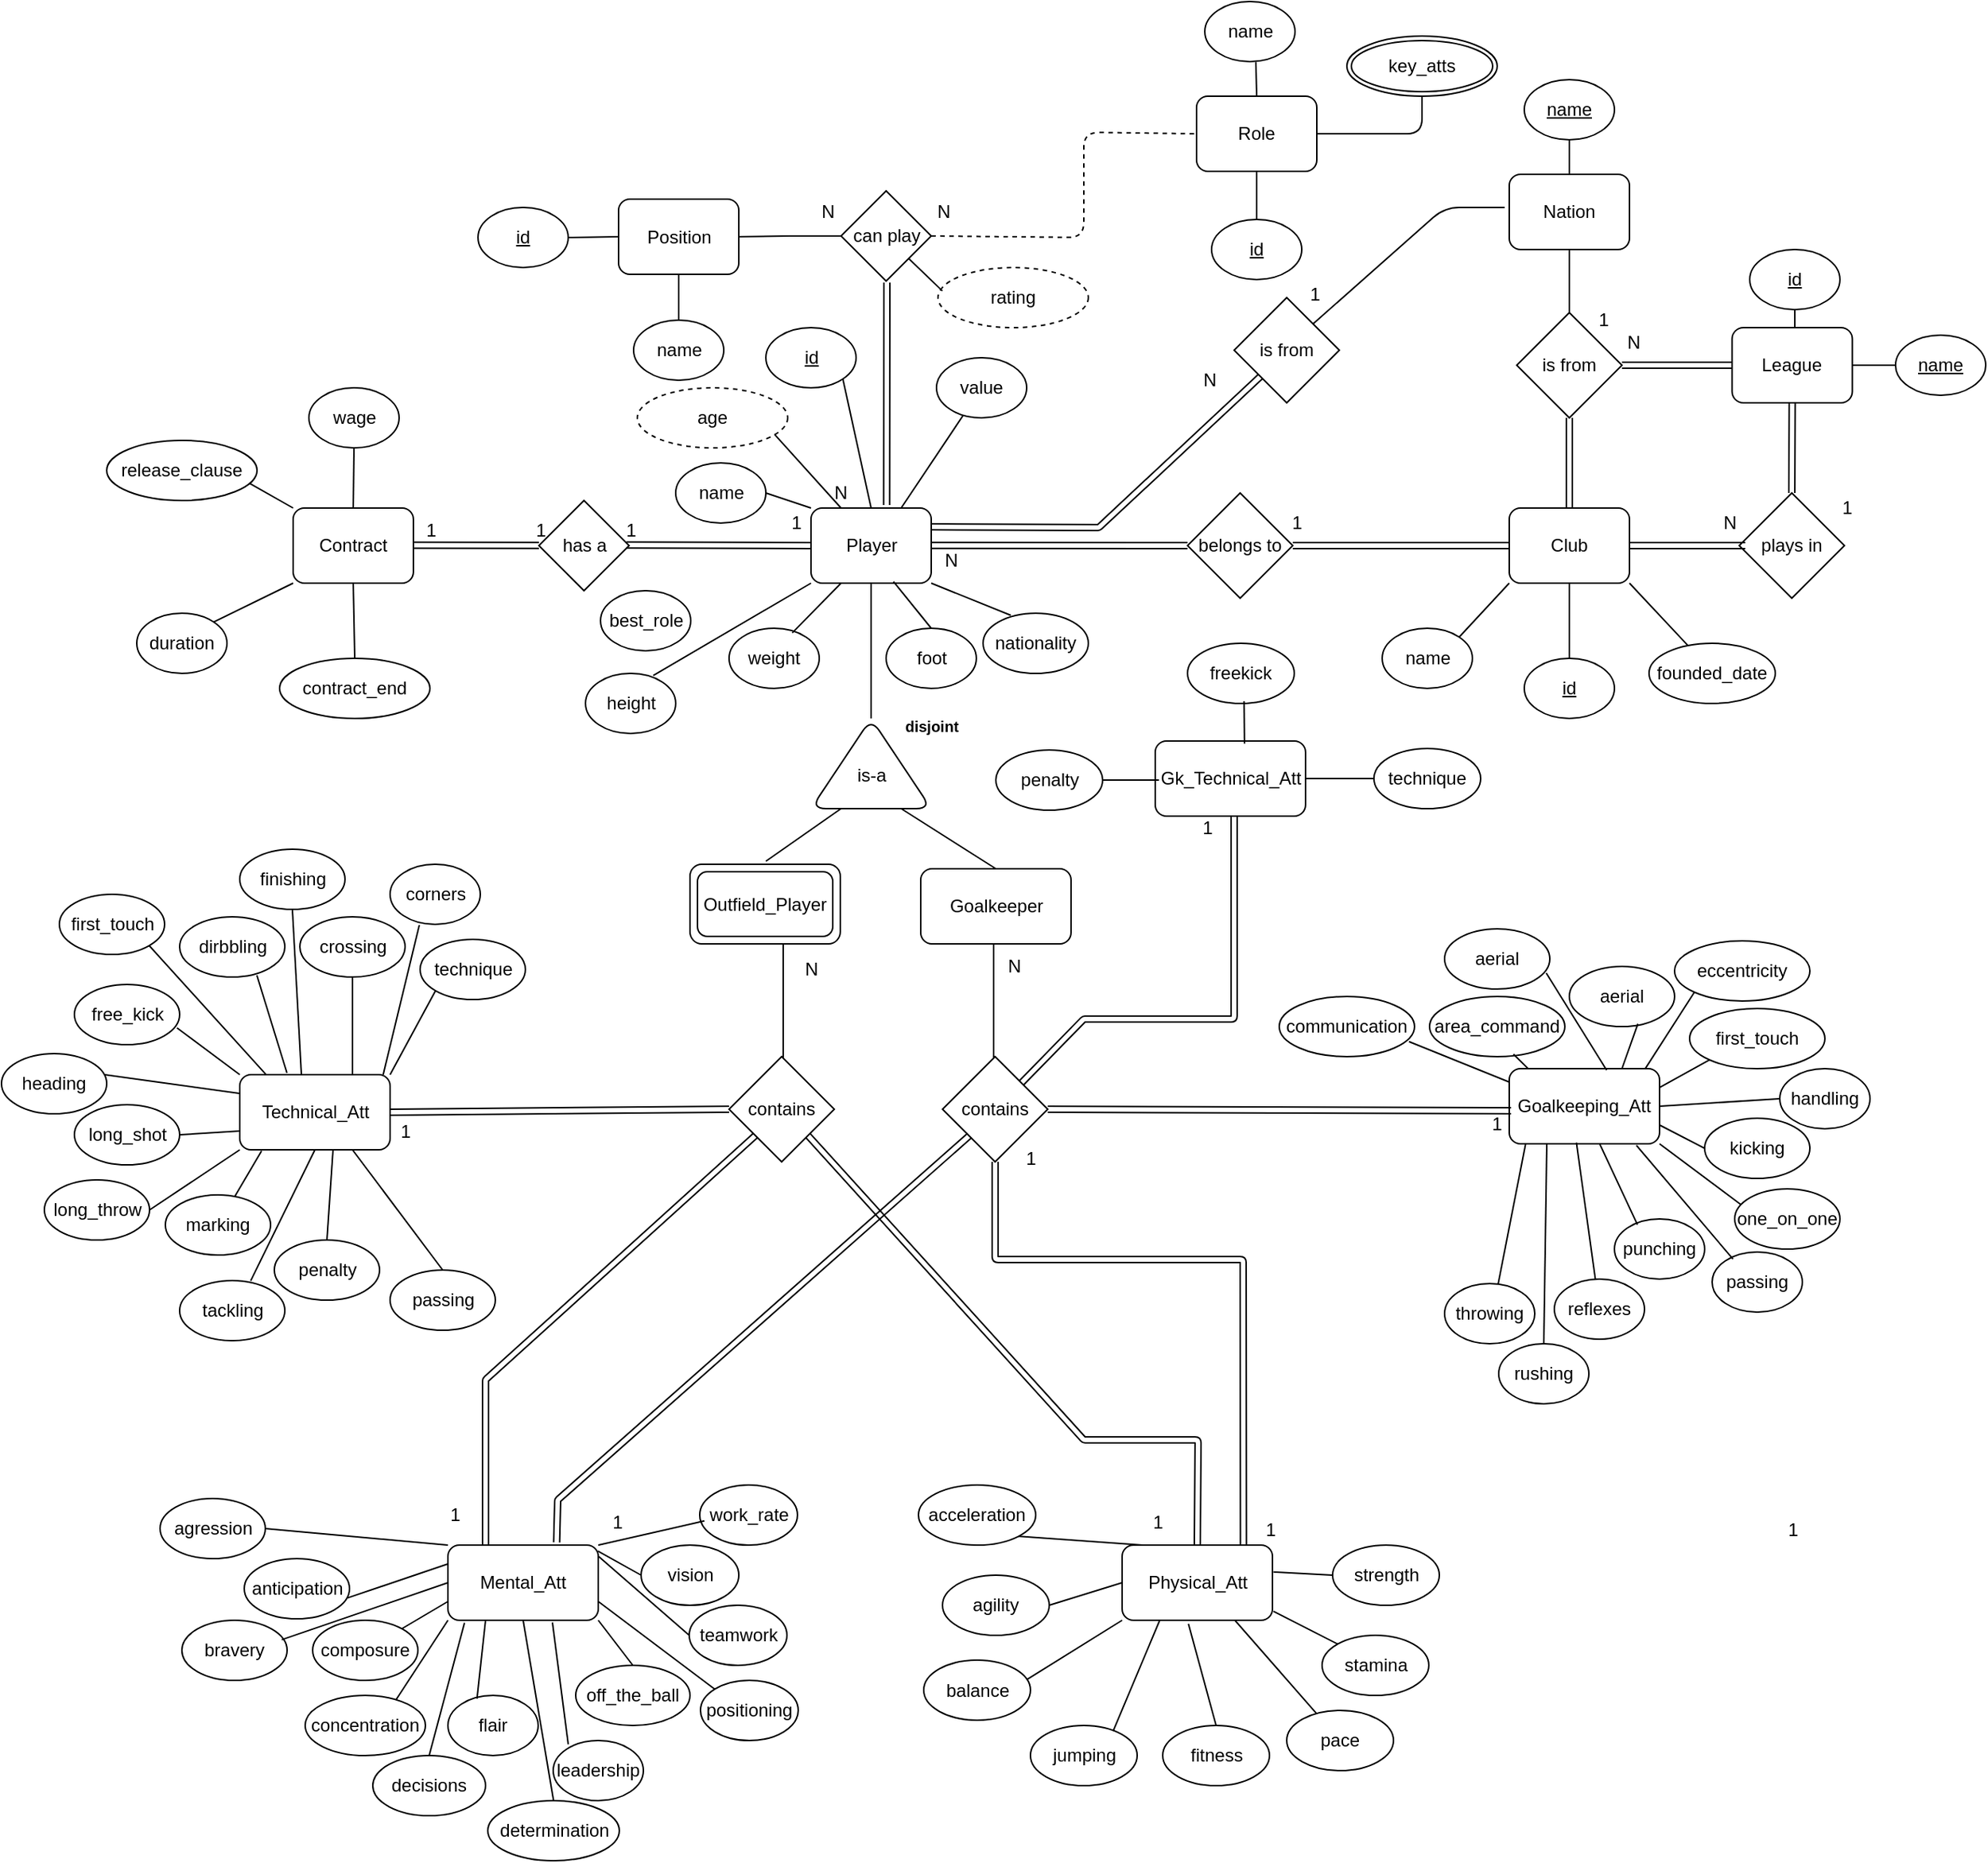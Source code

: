 <mxfile version="24.2.3" type="device">
  <diagram name="Page-1" id="-e5Nr61yLDi03Mozg54l">
    <mxGraphModel dx="1218" dy="776" grid="1" gridSize="10" guides="1" tooltips="1" connect="1" arrows="1" fold="1" page="1" pageScale="1" pageWidth="827" pageHeight="1169" math="0" shadow="0">
      <root>
        <mxCell id="0" />
        <mxCell id="1" parent="0" />
        <mxCell id="lveurod9TtLe9vHSPx2q-1" value="Player" style="rounded=1;whiteSpace=wrap;html=1;" parent="1" vertex="1">
          <mxGeometry x="538.5" y="380" width="80" height="50" as="geometry" />
        </mxCell>
        <mxCell id="lveurod9TtLe9vHSPx2q-2" value="name" style="ellipse;whiteSpace=wrap;html=1;" parent="1" vertex="1">
          <mxGeometry x="448.5" y="350" width="60" height="40" as="geometry" />
        </mxCell>
        <mxCell id="lveurod9TtLe9vHSPx2q-7" value="" style="endArrow=none;html=1;rounded=0;exitX=1;exitY=0.5;exitDx=0;exitDy=0;entryX=0;entryY=0;entryDx=0;entryDy=0;" parent="1" source="lveurod9TtLe9vHSPx2q-2" target="lveurod9TtLe9vHSPx2q-1" edge="1">
          <mxGeometry width="50" height="50" relative="1" as="geometry">
            <mxPoint x="498.5" y="430" as="sourcePoint" />
            <mxPoint x="548.5" y="380" as="targetPoint" />
          </mxGeometry>
        </mxCell>
        <mxCell id="lveurod9TtLe9vHSPx2q-9" value="" style="endArrow=none;html=1;rounded=0;entryX=0.25;entryY=0;entryDx=0;entryDy=0;exitX=0.906;exitY=0.736;exitDx=0;exitDy=0;exitPerimeter=0;" parent="1" target="lveurod9TtLe9vHSPx2q-1" edge="1">
          <mxGeometry width="50" height="50" relative="1" as="geometry">
            <mxPoint x="512.86" y="329.44" as="sourcePoint" />
            <mxPoint x="557.5" y="379" as="targetPoint" />
          </mxGeometry>
        </mxCell>
        <mxCell id="lveurod9TtLe9vHSPx2q-11" value="height" style="ellipse;whiteSpace=wrap;html=1;" parent="1" vertex="1">
          <mxGeometry x="388.5" y="490" width="60" height="40" as="geometry" />
        </mxCell>
        <mxCell id="lveurod9TtLe9vHSPx2q-12" value="weight" style="ellipse;whiteSpace=wrap;html=1;" parent="1" vertex="1">
          <mxGeometry x="484" y="460" width="60" height="40" as="geometry" />
        </mxCell>
        <mxCell id="lveurod9TtLe9vHSPx2q-13" value="nationality" style="ellipse;whiteSpace=wrap;html=1;" parent="1" vertex="1">
          <mxGeometry x="653" y="450" width="70" height="40" as="geometry" />
        </mxCell>
        <mxCell id="lveurod9TtLe9vHSPx2q-15" value="" style="endArrow=none;html=1;rounded=0;entryX=0;entryY=1;entryDx=0;entryDy=0;exitX=0.751;exitY=0.035;exitDx=0;exitDy=0;exitPerimeter=0;" parent="1" source="lveurod9TtLe9vHSPx2q-11" target="lveurod9TtLe9vHSPx2q-1" edge="1">
          <mxGeometry width="50" height="50" relative="1" as="geometry">
            <mxPoint x="498.5" y="420" as="sourcePoint" />
            <mxPoint x="548.5" y="370" as="targetPoint" />
          </mxGeometry>
        </mxCell>
        <mxCell id="lveurod9TtLe9vHSPx2q-16" value="" style="endArrow=none;html=1;rounded=0;exitX=0.701;exitY=0.077;exitDx=0;exitDy=0;exitPerimeter=0;" parent="1" source="lveurod9TtLe9vHSPx2q-12" edge="1">
          <mxGeometry width="50" height="50" relative="1" as="geometry">
            <mxPoint x="518.5" y="460" as="sourcePoint" />
            <mxPoint x="558.5" y="430" as="targetPoint" />
          </mxGeometry>
        </mxCell>
        <mxCell id="lveurod9TtLe9vHSPx2q-17" value="" style="endArrow=none;html=1;rounded=0;exitX=0.263;exitY=0.035;exitDx=0;exitDy=0;entryX=1;entryY=1;entryDx=0;entryDy=0;exitPerimeter=0;" parent="1" source="lveurod9TtLe9vHSPx2q-13" target="lveurod9TtLe9vHSPx2q-1" edge="1">
          <mxGeometry width="50" height="50" relative="1" as="geometry">
            <mxPoint x="553.5" y="490" as="sourcePoint" />
            <mxPoint x="578.5" y="430" as="targetPoint" />
          </mxGeometry>
        </mxCell>
        <mxCell id="lveurod9TtLe9vHSPx2q-19" value="Club" style="rounded=1;whiteSpace=wrap;html=1;" parent="1" vertex="1">
          <mxGeometry x="1003" y="380" width="80" height="50" as="geometry" />
        </mxCell>
        <mxCell id="lveurod9TtLe9vHSPx2q-20" value="belongs to" style="rhombus;whiteSpace=wrap;html=1;" parent="1" vertex="1">
          <mxGeometry x="789" y="370" width="70" height="70" as="geometry" />
        </mxCell>
        <mxCell id="lveurod9TtLe9vHSPx2q-23" value="1" style="text;html=1;align=center;verticalAlign=middle;whiteSpace=wrap;rounded=0;" parent="1" vertex="1">
          <mxGeometry x="832" y="380" width="60" height="20" as="geometry" />
        </mxCell>
        <mxCell id="lveurod9TtLe9vHSPx2q-24" value="N" style="text;html=1;align=center;verticalAlign=middle;whiteSpace=wrap;rounded=0;" parent="1" vertex="1">
          <mxGeometry x="601.5" y="400" width="60" height="30" as="geometry" />
        </mxCell>
        <mxCell id="lveurod9TtLe9vHSPx2q-25" value="name" style="ellipse;whiteSpace=wrap;html=1;" parent="1" vertex="1">
          <mxGeometry x="918.5" y="460" width="60" height="40" as="geometry" />
        </mxCell>
        <mxCell id="lveurod9TtLe9vHSPx2q-26" value="" style="endArrow=none;html=1;rounded=0;exitX=1;exitY=0;exitDx=0;exitDy=0;entryX=0;entryY=1;entryDx=0;entryDy=0;" parent="1" source="lveurod9TtLe9vHSPx2q-25" target="lveurod9TtLe9vHSPx2q-19" edge="1">
          <mxGeometry width="50" height="50" relative="1" as="geometry">
            <mxPoint x="850" y="460" as="sourcePoint" />
            <mxPoint x="1003" y="390" as="targetPoint" />
          </mxGeometry>
        </mxCell>
        <mxCell id="lveurod9TtLe9vHSPx2q-27" value="&lt;u&gt;id&lt;/u&gt;" style="ellipse;whiteSpace=wrap;html=1;" parent="1" vertex="1">
          <mxGeometry x="508.5" y="260" width="60" height="40" as="geometry" />
        </mxCell>
        <mxCell id="lveurod9TtLe9vHSPx2q-28" value="" style="endArrow=none;html=1;rounded=0;entryX=1;entryY=1;entryDx=0;entryDy=0;exitX=0.5;exitY=0;exitDx=0;exitDy=0;" parent="1" target="lveurod9TtLe9vHSPx2q-27" edge="1" source="lveurod9TtLe9vHSPx2q-1">
          <mxGeometry width="50" height="50" relative="1" as="geometry">
            <mxPoint x="620" y="380" as="sourcePoint" />
            <mxPoint x="808.5" y="410" as="targetPoint" />
          </mxGeometry>
        </mxCell>
        <mxCell id="lveurod9TtLe9vHSPx2q-30" style="edgeStyle=orthogonalEdgeStyle;rounded=0;orthogonalLoop=1;jettySize=auto;html=1;entryX=0.5;entryY=1;entryDx=0;entryDy=0;endArrow=none;endFill=0;exitX=1;exitY=0.5;exitDx=0;exitDy=0;" parent="1" source="lveurod9TtLe9vHSPx2q-36" target="lveurod9TtLe9vHSPx2q-1" edge="1">
          <mxGeometry relative="1" as="geometry">
            <mxPoint x="381.5" y="520" as="sourcePoint" />
          </mxGeometry>
        </mxCell>
        <mxCell id="lveurod9TtLe9vHSPx2q-35" style="edgeStyle=orthogonalEdgeStyle;rounded=0;orthogonalLoop=1;jettySize=auto;html=1;endArrow=none;endFill=0;" parent="1" source="lveurod9TtLe9vHSPx2q-34" target="lveurod9TtLe9vHSPx2q-19" edge="1">
          <mxGeometry relative="1" as="geometry" />
        </mxCell>
        <mxCell id="lveurod9TtLe9vHSPx2q-34" value="&lt;u&gt;id&lt;/u&gt;" style="ellipse;whiteSpace=wrap;html=1;" parent="1" vertex="1">
          <mxGeometry x="1013" y="480" width="60" height="40" as="geometry" />
        </mxCell>
        <mxCell id="lveurod9TtLe9vHSPx2q-36" value="&lt;div&gt;&lt;br&gt;&lt;/div&gt;is-a" style="triangle;whiteSpace=wrap;html=1;direction=north;rounded=1;" parent="1" vertex="1">
          <mxGeometry x="538.5" y="520" width="80" height="60" as="geometry" />
        </mxCell>
        <mxCell id="lveurod9TtLe9vHSPx2q-38" value="&lt;font style=&quot;font-size: 10px;&quot;&gt;&lt;b&gt;disjoint&lt;/b&gt;&lt;/font&gt;" style="text;html=1;align=center;verticalAlign=middle;whiteSpace=wrap;rounded=0;" parent="1" vertex="1">
          <mxGeometry x="588.5" y="510" width="60" height="30" as="geometry" />
        </mxCell>
        <mxCell id="lveurod9TtLe9vHSPx2q-39" value="Goalkeeper" style="rounded=1;whiteSpace=wrap;html=1;" parent="1" vertex="1">
          <mxGeometry x="611.5" y="620" width="100" height="50" as="geometry" />
        </mxCell>
        <mxCell id="lveurod9TtLe9vHSPx2q-40" value="" style="endArrow=none;html=1;rounded=0;exitX=0.5;exitY=0;exitDx=0;exitDy=0;entryX=0;entryY=0.25;entryDx=0;entryDy=0;" parent="1" target="lveurod9TtLe9vHSPx2q-36" edge="1">
          <mxGeometry width="50" height="50" relative="1" as="geometry">
            <mxPoint x="508.5" y="615" as="sourcePoint" />
            <mxPoint x="371.5" y="580" as="targetPoint" />
          </mxGeometry>
        </mxCell>
        <mxCell id="lveurod9TtLe9vHSPx2q-41" value="" style="endArrow=none;html=1;rounded=0;entryX=0.5;entryY=0;entryDx=0;entryDy=0;exitX=0;exitY=0.75;exitDx=0;exitDy=0;" parent="1" source="lveurod9TtLe9vHSPx2q-36" target="lveurod9TtLe9vHSPx2q-39" edge="1">
          <mxGeometry width="50" height="50" relative="1" as="geometry">
            <mxPoint x="361.5" y="690" as="sourcePoint" />
            <mxPoint x="411.5" y="640" as="targetPoint" />
          </mxGeometry>
        </mxCell>
        <mxCell id="lveurod9TtLe9vHSPx2q-58" value="Technical_Att" style="rounded=1;whiteSpace=wrap;html=1;" parent="1" vertex="1">
          <mxGeometry x="158.5" y="757" width="100" height="50" as="geometry" />
        </mxCell>
        <mxCell id="lveurod9TtLe9vHSPx2q-59" value="Physical_Att" style="rounded=1;whiteSpace=wrap;html=1;" parent="1" vertex="1">
          <mxGeometry x="745.5" y="1070" width="100" height="50" as="geometry" />
        </mxCell>
        <mxCell id="lveurod9TtLe9vHSPx2q-63" value="Mental_Att" style="rounded=1;whiteSpace=wrap;html=1;" parent="1" vertex="1">
          <mxGeometry x="297" y="1070" width="100" height="50" as="geometry" />
        </mxCell>
        <mxCell id="lveurod9TtLe9vHSPx2q-65" value="Gk_Technical_Att" style="rounded=1;whiteSpace=wrap;html=1;" parent="1" vertex="1">
          <mxGeometry x="767.5" y="535" width="100" height="50" as="geometry" />
        </mxCell>
        <mxCell id="lveurod9TtLe9vHSPx2q-66" value="Goalkeeping_Att" style="rounded=1;whiteSpace=wrap;html=1;" parent="1" vertex="1">
          <mxGeometry x="1003" y="753" width="100" height="50" as="geometry" />
        </mxCell>
        <mxCell id="lveurod9TtLe9vHSPx2q-68" style="edgeStyle=orthogonalEdgeStyle;rounded=0;orthogonalLoop=1;jettySize=auto;html=1;entryX=0.5;entryY=1;entryDx=0;entryDy=0;endArrow=none;endFill=0;exitX=0.5;exitY=0;exitDx=0;exitDy=0;" parent="1" source="lveurod9TtLe9vHSPx2q-67" target="lveurod9TtLe9vHSPx2q-39" edge="1">
          <mxGeometry relative="1" as="geometry">
            <Array as="points">
              <mxPoint x="660" y="745" />
              <mxPoint x="660" y="670" />
            </Array>
          </mxGeometry>
        </mxCell>
        <mxCell id="lveurod9TtLe9vHSPx2q-67" value="contains" style="rhombus;whiteSpace=wrap;html=1;" parent="1" vertex="1">
          <mxGeometry x="626" y="745" width="70" height="70" as="geometry" />
        </mxCell>
        <mxCell id="vzFSnmXwqkyDsA1X07gd-1" value="corners" style="ellipse;whiteSpace=wrap;html=1;" parent="1" vertex="1">
          <mxGeometry x="258.5" y="617" width="60" height="40" as="geometry" />
        </mxCell>
        <mxCell id="vzFSnmXwqkyDsA1X07gd-2" value="crossing" style="ellipse;whiteSpace=wrap;html=1;" parent="1" vertex="1">
          <mxGeometry x="198.5" y="652" width="70" height="40" as="geometry" />
        </mxCell>
        <mxCell id="vzFSnmXwqkyDsA1X07gd-3" value="dirbbling" style="ellipse;whiteSpace=wrap;html=1;" parent="1" vertex="1">
          <mxGeometry x="118.5" y="652" width="70" height="40" as="geometry" />
        </mxCell>
        <mxCell id="vzFSnmXwqkyDsA1X07gd-4" value="finishing" style="ellipse;whiteSpace=wrap;html=1;" parent="1" vertex="1">
          <mxGeometry x="158.5" y="607" width="70" height="40" as="geometry" />
        </mxCell>
        <mxCell id="vzFSnmXwqkyDsA1X07gd-5" value="first_touch" style="ellipse;whiteSpace=wrap;html=1;" parent="1" vertex="1">
          <mxGeometry x="38.5" y="637" width="70" height="40" as="geometry" />
        </mxCell>
        <mxCell id="vzFSnmXwqkyDsA1X07gd-6" value="free_kick" style="ellipse;whiteSpace=wrap;html=1;" parent="1" vertex="1">
          <mxGeometry x="48.5" y="697" width="70" height="40" as="geometry" />
        </mxCell>
        <mxCell id="vzFSnmXwqkyDsA1X07gd-7" value="heading" style="ellipse;whiteSpace=wrap;html=1;" parent="1" vertex="1">
          <mxGeometry y="743" width="70" height="40" as="geometry" />
        </mxCell>
        <mxCell id="vzFSnmXwqkyDsA1X07gd-8" value="long_shot" style="ellipse;whiteSpace=wrap;html=1;" parent="1" vertex="1">
          <mxGeometry x="48.5" y="777" width="70" height="40" as="geometry" />
        </mxCell>
        <mxCell id="vzFSnmXwqkyDsA1X07gd-9" value="long_throw" style="ellipse;whiteSpace=wrap;html=1;" parent="1" vertex="1">
          <mxGeometry x="28.5" y="827" width="70" height="40" as="geometry" />
        </mxCell>
        <mxCell id="vzFSnmXwqkyDsA1X07gd-10" value="marking" style="ellipse;whiteSpace=wrap;html=1;" parent="1" vertex="1">
          <mxGeometry x="109" y="837" width="70" height="40" as="geometry" />
        </mxCell>
        <mxCell id="vzFSnmXwqkyDsA1X07gd-11" value="passing" style="ellipse;whiteSpace=wrap;html=1;" parent="1" vertex="1">
          <mxGeometry x="258.5" y="887" width="70" height="40" as="geometry" />
        </mxCell>
        <mxCell id="vzFSnmXwqkyDsA1X07gd-12" value="penalty" style="ellipse;whiteSpace=wrap;html=1;" parent="1" vertex="1">
          <mxGeometry x="181.5" y="867" width="70" height="40" as="geometry" />
        </mxCell>
        <mxCell id="vzFSnmXwqkyDsA1X07gd-13" value="tackling" style="ellipse;whiteSpace=wrap;html=1;" parent="1" vertex="1">
          <mxGeometry x="118.5" y="894" width="70" height="40" as="geometry" />
        </mxCell>
        <mxCell id="vzFSnmXwqkyDsA1X07gd-14" value="technique" style="ellipse;whiteSpace=wrap;html=1;" parent="1" vertex="1">
          <mxGeometry x="278.5" y="667" width="70" height="40" as="geometry" />
        </mxCell>
        <mxCell id="vzFSnmXwqkyDsA1X07gd-17" value="" style="endArrow=none;html=1;rounded=0;entryX=0.5;entryY=0;entryDx=0;entryDy=0;exitX=0.75;exitY=1;exitDx=0;exitDy=0;" parent="1" source="lveurod9TtLe9vHSPx2q-58" target="vzFSnmXwqkyDsA1X07gd-11" edge="1">
          <mxGeometry width="50" height="50" relative="1" as="geometry">
            <mxPoint x="218.5" y="787" as="sourcePoint" />
            <mxPoint x="268.5" y="737" as="targetPoint" />
          </mxGeometry>
        </mxCell>
        <mxCell id="vzFSnmXwqkyDsA1X07gd-18" value="" style="endArrow=none;html=1;rounded=0;entryX=0;entryY=1;entryDx=0;entryDy=0;exitX=1;exitY=0;exitDx=0;exitDy=0;" parent="1" source="lveurod9TtLe9vHSPx2q-58" target="vzFSnmXwqkyDsA1X07gd-14" edge="1">
          <mxGeometry width="50" height="50" relative="1" as="geometry">
            <mxPoint x="252.5" y="757" as="sourcePoint" />
            <mxPoint x="278.5" y="735" as="targetPoint" />
          </mxGeometry>
        </mxCell>
        <mxCell id="vzFSnmXwqkyDsA1X07gd-19" value="" style="endArrow=none;html=1;rounded=0;entryX=0.324;entryY=1.012;entryDx=0;entryDy=0;exitX=0.954;exitY=0.001;exitDx=0;exitDy=0;entryPerimeter=0;exitPerimeter=0;" parent="1" source="lveurod9TtLe9vHSPx2q-58" target="vzFSnmXwqkyDsA1X07gd-1" edge="1">
          <mxGeometry width="50" height="50" relative="1" as="geometry">
            <mxPoint x="268.5" y="767" as="sourcePoint" />
            <mxPoint x="298.5" y="711" as="targetPoint" />
          </mxGeometry>
        </mxCell>
        <mxCell id="vzFSnmXwqkyDsA1X07gd-20" value="" style="endArrow=none;html=1;rounded=0;entryX=0.5;entryY=1;entryDx=0;entryDy=0;exitX=0.75;exitY=0;exitDx=0;exitDy=0;" parent="1" source="lveurod9TtLe9vHSPx2q-58" target="vzFSnmXwqkyDsA1X07gd-2" edge="1">
          <mxGeometry width="50" height="50" relative="1" as="geometry">
            <mxPoint x="268.5" y="767" as="sourcePoint" />
            <mxPoint x="298.5" y="711" as="targetPoint" />
          </mxGeometry>
        </mxCell>
        <mxCell id="vzFSnmXwqkyDsA1X07gd-21" value="" style="endArrow=none;html=1;rounded=0;entryX=0.5;entryY=1;entryDx=0;entryDy=0;exitX=0.41;exitY=-0.002;exitDx=0;exitDy=0;exitPerimeter=0;" parent="1" source="lveurod9TtLe9vHSPx2q-58" target="vzFSnmXwqkyDsA1X07gd-4" edge="1">
          <mxGeometry width="50" height="50" relative="1" as="geometry">
            <mxPoint x="210" y="497" as="sourcePoint" />
            <mxPoint x="265" y="452" as="targetPoint" />
          </mxGeometry>
        </mxCell>
        <mxCell id="vzFSnmXwqkyDsA1X07gd-22" value="" style="endArrow=none;html=1;rounded=0;entryX=0.734;entryY=0.972;entryDx=0;entryDy=0;exitX=0.314;exitY=-0.023;exitDx=0;exitDy=0;entryPerimeter=0;exitPerimeter=0;" parent="1" source="lveurod9TtLe9vHSPx2q-58" target="vzFSnmXwqkyDsA1X07gd-3" edge="1">
          <mxGeometry width="50" height="50" relative="1" as="geometry">
            <mxPoint x="265" y="517" as="sourcePoint" />
            <mxPoint x="265" y="452" as="targetPoint" />
          </mxGeometry>
        </mxCell>
        <mxCell id="vzFSnmXwqkyDsA1X07gd-23" value="" style="endArrow=none;html=1;rounded=0;entryX=1;entryY=1;entryDx=0;entryDy=0;exitX=0.176;exitY=0.002;exitDx=0;exitDy=0;exitPerimeter=0;" parent="1" source="lveurod9TtLe9vHSPx2q-58" target="vzFSnmXwqkyDsA1X07gd-5" edge="1">
          <mxGeometry width="50" height="50" relative="1" as="geometry">
            <mxPoint x="199.5" y="766" as="sourcePoint" />
            <mxPoint x="179.5" y="701" as="targetPoint" />
          </mxGeometry>
        </mxCell>
        <mxCell id="vzFSnmXwqkyDsA1X07gd-24" value="" style="endArrow=none;html=1;rounded=0;entryX=0.975;entryY=0.722;entryDx=0;entryDy=0;exitX=0;exitY=0;exitDx=0;exitDy=0;entryPerimeter=0;" parent="1" source="lveurod9TtLe9vHSPx2q-58" target="vzFSnmXwqkyDsA1X07gd-6" edge="1">
          <mxGeometry width="50" height="50" relative="1" as="geometry">
            <mxPoint x="199.5" y="766" as="sourcePoint" />
            <mxPoint x="179.5" y="701" as="targetPoint" />
          </mxGeometry>
        </mxCell>
        <mxCell id="vzFSnmXwqkyDsA1X07gd-25" value="" style="endArrow=none;html=1;rounded=0;entryX=1;entryY=0.5;entryDx=0;entryDy=0;exitX=0;exitY=0.25;exitDx=0;exitDy=0;" parent="1" source="lveurod9TtLe9vHSPx2q-58" edge="1">
          <mxGeometry width="50" height="50" relative="1" as="geometry">
            <mxPoint x="168.5" y="767" as="sourcePoint" />
            <mxPoint x="68.5" y="757" as="targetPoint" />
          </mxGeometry>
        </mxCell>
        <mxCell id="vzFSnmXwqkyDsA1X07gd-26" value="" style="endArrow=none;html=1;rounded=0;entryX=0.5;entryY=0;entryDx=0;entryDy=0;exitX=0.62;exitY=1.01;exitDx=0;exitDy=0;exitPerimeter=0;" parent="1" source="lveurod9TtLe9vHSPx2q-58" target="vzFSnmXwqkyDsA1X07gd-12" edge="1">
          <mxGeometry width="50" height="50" relative="1" as="geometry">
            <mxPoint x="268.5" y="780" as="sourcePoint" />
            <mxPoint x="294.5" y="758" as="targetPoint" />
          </mxGeometry>
        </mxCell>
        <mxCell id="vzFSnmXwqkyDsA1X07gd-27" value="" style="endArrow=none;html=1;rounded=0;entryX=0.675;entryY=0.005;entryDx=0;entryDy=0;exitX=0.5;exitY=1;exitDx=0;exitDy=0;entryPerimeter=0;" parent="1" source="lveurod9TtLe9vHSPx2q-58" target="vzFSnmXwqkyDsA1X07gd-13" edge="1">
          <mxGeometry width="50" height="50" relative="1" as="geometry">
            <mxPoint x="277" y="568" as="sourcePoint" />
            <mxPoint x="206" y="887" as="targetPoint" />
          </mxGeometry>
        </mxCell>
        <mxCell id="vzFSnmXwqkyDsA1X07gd-28" value="" style="endArrow=none;html=1;rounded=0;exitX=0.145;exitY=1.015;exitDx=0;exitDy=0;exitPerimeter=0;" parent="1" source="lveurod9TtLe9vHSPx2q-58" target="vzFSnmXwqkyDsA1X07gd-10" edge="1">
          <mxGeometry width="50" height="50" relative="1" as="geometry">
            <mxPoint x="218.5" y="817" as="sourcePoint" />
            <mxPoint x="213.5" y="887" as="targetPoint" />
          </mxGeometry>
        </mxCell>
        <mxCell id="vzFSnmXwqkyDsA1X07gd-29" value="" style="endArrow=none;html=1;rounded=0;exitX=0;exitY=1;exitDx=0;exitDy=0;entryX=1;entryY=0.5;entryDx=0;entryDy=0;" parent="1" source="lveurod9TtLe9vHSPx2q-58" target="vzFSnmXwqkyDsA1X07gd-9" edge="1">
          <mxGeometry width="50" height="50" relative="1" as="geometry">
            <mxPoint x="183.5" y="818" as="sourcePoint" />
            <mxPoint x="163.5" y="858" as="targetPoint" />
          </mxGeometry>
        </mxCell>
        <mxCell id="vzFSnmXwqkyDsA1X07gd-30" value="" style="endArrow=none;html=1;rounded=0;exitX=0;exitY=0.75;exitDx=0;exitDy=0;entryX=1;entryY=0.5;entryDx=0;entryDy=0;" parent="1" source="lveurod9TtLe9vHSPx2q-58" target="vzFSnmXwqkyDsA1X07gd-8" edge="1">
          <mxGeometry width="50" height="50" relative="1" as="geometry">
            <mxPoint x="168.5" y="817" as="sourcePoint" />
            <mxPoint x="108.5" y="857" as="targetPoint" />
          </mxGeometry>
        </mxCell>
        <mxCell id="vzFSnmXwqkyDsA1X07gd-31" value="agression" style="ellipse;whiteSpace=wrap;html=1;" parent="1" vertex="1">
          <mxGeometry x="105.5" y="1039" width="70" height="40" as="geometry" />
        </mxCell>
        <mxCell id="vzFSnmXwqkyDsA1X07gd-32" value="" style="endArrow=none;html=1;rounded=0;entryX=0;entryY=0;entryDx=0;entryDy=0;exitX=1;exitY=0.5;exitDx=0;exitDy=0;" parent="1" source="vzFSnmXwqkyDsA1X07gd-31" target="lveurod9TtLe9vHSPx2q-63" edge="1">
          <mxGeometry width="50" height="50" relative="1" as="geometry">
            <mxPoint x="338.75" y="710" as="sourcePoint" />
            <mxPoint x="388.75" y="660" as="targetPoint" />
          </mxGeometry>
        </mxCell>
        <mxCell id="vzFSnmXwqkyDsA1X07gd-33" value="anticipation" style="ellipse;whiteSpace=wrap;html=1;" parent="1" vertex="1">
          <mxGeometry x="161.5" y="1079" width="70" height="40" as="geometry" />
        </mxCell>
        <mxCell id="vzFSnmXwqkyDsA1X07gd-34" value="" style="endArrow=none;html=1;rounded=0;entryX=0;entryY=0.25;entryDx=0;entryDy=0;exitX=0.979;exitY=0.655;exitDx=0;exitDy=0;exitPerimeter=0;" parent="1" source="vzFSnmXwqkyDsA1X07gd-33" target="lveurod9TtLe9vHSPx2q-63" edge="1">
          <mxGeometry width="50" height="50" relative="1" as="geometry">
            <mxPoint x="327" y="1064" as="sourcePoint" />
            <mxPoint x="332" y="1080" as="targetPoint" />
          </mxGeometry>
        </mxCell>
        <mxCell id="vzFSnmXwqkyDsA1X07gd-35" value="bravery" style="ellipse;whiteSpace=wrap;html=1;" parent="1" vertex="1">
          <mxGeometry x="120" y="1120" width="70" height="40" as="geometry" />
        </mxCell>
        <mxCell id="vzFSnmXwqkyDsA1X07gd-36" value="" style="endArrow=none;html=1;rounded=0;entryX=0;entryY=0.5;entryDx=0;entryDy=0;exitX=0.949;exitY=0.324;exitDx=0;exitDy=0;exitPerimeter=0;" parent="1" source="vzFSnmXwqkyDsA1X07gd-35" target="lveurod9TtLe9vHSPx2q-63" edge="1">
          <mxGeometry width="50" height="50" relative="1" as="geometry">
            <mxPoint x="216.79" y="1103.4" as="sourcePoint" />
            <mxPoint x="307" y="943" as="targetPoint" />
          </mxGeometry>
        </mxCell>
        <mxCell id="vzFSnmXwqkyDsA1X07gd-37" value="composure" style="ellipse;whiteSpace=wrap;html=1;" parent="1" vertex="1">
          <mxGeometry x="207" y="1120" width="70" height="40" as="geometry" />
        </mxCell>
        <mxCell id="vzFSnmXwqkyDsA1X07gd-38" value="" style="endArrow=none;html=1;rounded=0;entryX=0;entryY=0.75;entryDx=0;entryDy=0;" parent="1" source="vzFSnmXwqkyDsA1X07gd-37" target="lveurod9TtLe9vHSPx2q-63" edge="1">
          <mxGeometry width="50" height="50" relative="1" as="geometry">
            <mxPoint x="264.25" y="886" as="sourcePoint" />
            <mxPoint x="295.25" y="893" as="targetPoint" />
          </mxGeometry>
        </mxCell>
        <mxCell id="vzFSnmXwqkyDsA1X07gd-39" value="concentration" style="ellipse;whiteSpace=wrap;html=1;" parent="1" vertex="1">
          <mxGeometry x="202" y="1170" width="80" height="40" as="geometry" />
        </mxCell>
        <mxCell id="vzFSnmXwqkyDsA1X07gd-40" value="" style="endArrow=none;html=1;rounded=0;entryX=0;entryY=1;entryDx=0;entryDy=0;exitX=0.755;exitY=0.075;exitDx=0;exitDy=0;exitPerimeter=0;" parent="1" source="vzFSnmXwqkyDsA1X07gd-39" target="lveurod9TtLe9vHSPx2q-63" edge="1">
          <mxGeometry width="50" height="50" relative="1" as="geometry">
            <mxPoint x="264.25" y="936" as="sourcePoint" />
            <mxPoint x="295.25" y="918" as="targetPoint" />
          </mxGeometry>
        </mxCell>
        <mxCell id="vzFSnmXwqkyDsA1X07gd-41" value="decisions" style="ellipse;whiteSpace=wrap;html=1;" parent="1" vertex="1">
          <mxGeometry x="247" y="1210" width="75" height="40" as="geometry" />
        </mxCell>
        <mxCell id="vzFSnmXwqkyDsA1X07gd-42" value="" style="endArrow=none;html=1;rounded=0;entryX=0.11;entryY=1.036;entryDx=0;entryDy=0;exitX=0.5;exitY=0;exitDx=0;exitDy=0;entryPerimeter=0;" parent="1" source="vzFSnmXwqkyDsA1X07gd-41" target="lveurod9TtLe9vHSPx2q-63" edge="1">
          <mxGeometry width="50" height="50" relative="1" as="geometry">
            <mxPoint x="272.75" y="1010.0" as="sourcePoint" />
            <mxPoint x="295.25" y="930" as="targetPoint" />
          </mxGeometry>
        </mxCell>
        <mxCell id="vzFSnmXwqkyDsA1X07gd-43" value="determination" style="ellipse;whiteSpace=wrap;html=1;" parent="1" vertex="1">
          <mxGeometry x="323.5" y="1240" width="87.5" height="40" as="geometry" />
        </mxCell>
        <mxCell id="vzFSnmXwqkyDsA1X07gd-44" value="" style="endArrow=none;html=1;rounded=0;entryX=0.5;entryY=1;entryDx=0;entryDy=0;exitX=0.5;exitY=0;exitDx=0;exitDy=0;" parent="1" source="vzFSnmXwqkyDsA1X07gd-43" target="lveurod9TtLe9vHSPx2q-63" edge="1">
          <mxGeometry width="50" height="50" relative="1" as="geometry">
            <mxPoint x="283.25" y="1020" as="sourcePoint" />
            <mxPoint x="306.25" y="932" as="targetPoint" />
          </mxGeometry>
        </mxCell>
        <mxCell id="vzFSnmXwqkyDsA1X07gd-45" value="flair" style="ellipse;whiteSpace=wrap;html=1;" parent="1" vertex="1">
          <mxGeometry x="297" y="1170" width="60" height="40" as="geometry" />
        </mxCell>
        <mxCell id="vzFSnmXwqkyDsA1X07gd-46" value="" style="endArrow=none;html=1;rounded=0;entryX=0.25;entryY=1;entryDx=0;entryDy=0;exitX=0.322;exitY=0.056;exitDx=0;exitDy=0;exitPerimeter=0;" parent="1" source="vzFSnmXwqkyDsA1X07gd-45" target="lveurod9TtLe9vHSPx2q-63" edge="1">
          <mxGeometry width="50" height="50" relative="1" as="geometry">
            <mxPoint x="339.25" y="980" as="sourcePoint" />
            <mxPoint x="345.25" y="930" as="targetPoint" />
          </mxGeometry>
        </mxCell>
        <mxCell id="vzFSnmXwqkyDsA1X07gd-47" value="leadership" style="ellipse;whiteSpace=wrap;html=1;" parent="1" vertex="1">
          <mxGeometry x="367" y="1200" width="60" height="40" as="geometry" />
        </mxCell>
        <mxCell id="vzFSnmXwqkyDsA1X07gd-48" value="" style="endArrow=none;html=1;rounded=0;entryX=0.695;entryY=1.03;entryDx=0;entryDy=0;exitX=0.167;exitY=0.063;exitDx=0;exitDy=0;exitPerimeter=0;entryPerimeter=0;" parent="1" source="vzFSnmXwqkyDsA1X07gd-47" target="lveurod9TtLe9vHSPx2q-63" edge="1">
          <mxGeometry width="50" height="50" relative="1" as="geometry">
            <mxPoint x="314.25" y="982" as="sourcePoint" />
            <mxPoint x="320.25" y="930" as="targetPoint" />
          </mxGeometry>
        </mxCell>
        <mxCell id="vzFSnmXwqkyDsA1X07gd-49" value="off_the_ball" style="ellipse;whiteSpace=wrap;html=1;" parent="1" vertex="1">
          <mxGeometry x="382" y="1150" width="76" height="40" as="geometry" />
        </mxCell>
        <mxCell id="vzFSnmXwqkyDsA1X07gd-50" value="" style="endArrow=none;html=1;rounded=0;entryX=1;entryY=1;entryDx=0;entryDy=0;exitX=0.5;exitY=0;exitDx=0;exitDy=0;" parent="1" source="vzFSnmXwqkyDsA1X07gd-49" target="lveurod9TtLe9vHSPx2q-63" edge="1">
          <mxGeometry width="50" height="50" relative="1" as="geometry">
            <mxPoint x="375.25" y="1013" as="sourcePoint" />
            <mxPoint x="365.25" y="932" as="targetPoint" />
          </mxGeometry>
        </mxCell>
        <mxCell id="vzFSnmXwqkyDsA1X07gd-51" value="positioning" style="ellipse;whiteSpace=wrap;html=1;" parent="1" vertex="1">
          <mxGeometry x="465" y="1160" width="65" height="40" as="geometry" />
        </mxCell>
        <mxCell id="vzFSnmXwqkyDsA1X07gd-52" value="" style="endArrow=none;html=1;rounded=0;entryX=1;entryY=0.75;entryDx=0;entryDy=0;exitX=0;exitY=0;exitDx=0;exitDy=0;" parent="1" source="vzFSnmXwqkyDsA1X07gd-51" target="lveurod9TtLe9vHSPx2q-63" edge="1">
          <mxGeometry width="50" height="50" relative="1" as="geometry">
            <mxPoint x="418.25" y="960" as="sourcePoint" />
            <mxPoint x="395.25" y="930" as="targetPoint" />
          </mxGeometry>
        </mxCell>
        <mxCell id="vzFSnmXwqkyDsA1X07gd-53" value="teamwork" style="ellipse;whiteSpace=wrap;html=1;" parent="1" vertex="1">
          <mxGeometry x="457.5" y="1110" width="65" height="40" as="geometry" />
        </mxCell>
        <mxCell id="vzFSnmXwqkyDsA1X07gd-54" value="" style="endArrow=none;html=1;rounded=0;entryX=0.999;entryY=0.146;entryDx=0;entryDy=0;exitX=0;exitY=0.5;exitDx=0;exitDy=0;entryPerimeter=0;" parent="1" source="vzFSnmXwqkyDsA1X07gd-53" target="lveurod9TtLe9vHSPx2q-63" edge="1">
          <mxGeometry width="50" height="50" relative="1" as="geometry">
            <mxPoint x="481.75" y="730" as="sourcePoint" />
            <mxPoint x="458.75" y="700" as="targetPoint" />
          </mxGeometry>
        </mxCell>
        <mxCell id="vzFSnmXwqkyDsA1X07gd-55" value="vision" style="ellipse;whiteSpace=wrap;html=1;" parent="1" vertex="1">
          <mxGeometry x="425.5" y="1070" width="65" height="40" as="geometry" />
        </mxCell>
        <mxCell id="vzFSnmXwqkyDsA1X07gd-56" value="" style="endArrow=none;html=1;rounded=0;exitX=0;exitY=0.5;exitDx=0;exitDy=0;entryX=0.997;entryY=0.079;entryDx=0;entryDy=0;entryPerimeter=0;" parent="1" source="vzFSnmXwqkyDsA1X07gd-55" target="lveurod9TtLe9vHSPx2q-63" edge="1">
          <mxGeometry width="50" height="50" relative="1" as="geometry">
            <mxPoint x="519.75" y="690" as="sourcePoint" />
            <mxPoint x="401.5" y="1080" as="targetPoint" />
          </mxGeometry>
        </mxCell>
        <mxCell id="vzFSnmXwqkyDsA1X07gd-57" value="work_rate" style="ellipse;whiteSpace=wrap;html=1;" parent="1" vertex="1">
          <mxGeometry x="464.5" y="1030" width="65" height="40" as="geometry" />
        </mxCell>
        <mxCell id="vzFSnmXwqkyDsA1X07gd-58" value="" style="endArrow=none;html=1;rounded=0;entryX=1;entryY=0;entryDx=0;entryDy=0;exitX=0.048;exitY=0.598;exitDx=0;exitDy=0;exitPerimeter=0;" parent="1" source="vzFSnmXwqkyDsA1X07gd-57" target="lveurod9TtLe9vHSPx2q-63" edge="1">
          <mxGeometry width="50" height="50" relative="1" as="geometry">
            <mxPoint x="513.75" y="660" as="sourcePoint" />
            <mxPoint x="458.75" y="663" as="targetPoint" />
          </mxGeometry>
        </mxCell>
        <mxCell id="vzFSnmXwqkyDsA1X07gd-61" value="" style="endArrow=none;html=1;rounded=0;entryX=0.5;entryY=0;entryDx=0;entryDy=0;exitX=0.686;exitY=0.979;exitDx=0;exitDy=0;exitPerimeter=0;" parent="1" source="lveurod9TtLe9vHSPx2q-1" target="lveurod9TtLe9vHSPx2q-10" edge="1">
          <mxGeometry width="50" height="50" relative="1" as="geometry">
            <mxPoint x="570" y="430" as="sourcePoint" />
            <mxPoint x="592.5" y="310" as="targetPoint" />
          </mxGeometry>
        </mxCell>
        <mxCell id="lveurod9TtLe9vHSPx2q-10" value="foot" style="ellipse;whiteSpace=wrap;html=1;" parent="1" vertex="1">
          <mxGeometry x="588.5" y="460" width="60" height="40" as="geometry" />
        </mxCell>
        <mxCell id="vzFSnmXwqkyDsA1X07gd-65" style="edgeStyle=orthogonalEdgeStyle;rounded=0;orthogonalLoop=1;jettySize=auto;html=1;endArrow=none;endFill=0;" parent="1" source="vzFSnmXwqkyDsA1X07gd-64" edge="1">
          <mxGeometry relative="1" as="geometry">
            <mxPoint x="520" y="665" as="targetPoint" />
            <Array as="points">
              <mxPoint x="520" y="665" />
            </Array>
          </mxGeometry>
        </mxCell>
        <mxCell id="vzFSnmXwqkyDsA1X07gd-64" value="contains" style="rhombus;whiteSpace=wrap;html=1;" parent="1" vertex="1">
          <mxGeometry x="484" y="745" width="70" height="70" as="geometry" />
        </mxCell>
        <mxCell id="vzFSnmXwqkyDsA1X07gd-68" value="acceleration" style="ellipse;whiteSpace=wrap;html=1;" parent="1" vertex="1">
          <mxGeometry x="610" y="1030" width="78" height="40" as="geometry" />
        </mxCell>
        <mxCell id="vzFSnmXwqkyDsA1X07gd-69" value="agility" style="ellipse;whiteSpace=wrap;html=1;" parent="1" vertex="1">
          <mxGeometry x="626" y="1090" width="71" height="40" as="geometry" />
        </mxCell>
        <mxCell id="vzFSnmXwqkyDsA1X07gd-70" value="balance" style="ellipse;whiteSpace=wrap;html=1;" parent="1" vertex="1">
          <mxGeometry x="613.5" y="1146.5" width="71" height="40" as="geometry" />
        </mxCell>
        <mxCell id="vzFSnmXwqkyDsA1X07gd-71" value="jumping" style="ellipse;whiteSpace=wrap;html=1;" parent="1" vertex="1">
          <mxGeometry x="684.5" y="1190" width="71" height="40" as="geometry" />
        </mxCell>
        <mxCell id="vzFSnmXwqkyDsA1X07gd-72" value="fitness" style="ellipse;whiteSpace=wrap;html=1;" parent="1" vertex="1">
          <mxGeometry x="772.5" y="1190" width="71" height="40" as="geometry" />
        </mxCell>
        <mxCell id="vzFSnmXwqkyDsA1X07gd-73" value="pace" style="ellipse;whiteSpace=wrap;html=1;" parent="1" vertex="1">
          <mxGeometry x="855" y="1180" width="71" height="40" as="geometry" />
        </mxCell>
        <mxCell id="vzFSnmXwqkyDsA1X07gd-74" value="stamina" style="ellipse;whiteSpace=wrap;html=1;" parent="1" vertex="1">
          <mxGeometry x="878.5" y="1130" width="71" height="40" as="geometry" />
        </mxCell>
        <mxCell id="vzFSnmXwqkyDsA1X07gd-75" value="strength" style="ellipse;whiteSpace=wrap;html=1;" parent="1" vertex="1">
          <mxGeometry x="885.5" y="1070" width="71" height="40" as="geometry" />
        </mxCell>
        <mxCell id="vzFSnmXwqkyDsA1X07gd-77" value="" style="endArrow=none;html=1;rounded=0;exitX=1;exitY=1;exitDx=0;exitDy=0;entryX=0;entryY=1;entryDx=0;entryDy=0;" parent="1" source="vzFSnmXwqkyDsA1X07gd-68" target="BPTk4Z4PryNuK3dZAGBa-55" edge="1">
          <mxGeometry width="50" height="50" relative="1" as="geometry">
            <mxPoint x="646.75" y="970" as="sourcePoint" />
            <mxPoint x="696.75" y="920" as="targetPoint" />
          </mxGeometry>
        </mxCell>
        <mxCell id="vzFSnmXwqkyDsA1X07gd-78" value="" style="endArrow=none;html=1;rounded=0;exitX=1;exitY=0.5;exitDx=0;exitDy=0;entryX=0;entryY=0.5;entryDx=0;entryDy=0;" parent="1" source="vzFSnmXwqkyDsA1X07gd-69" target="lveurod9TtLe9vHSPx2q-59" edge="1">
          <mxGeometry width="50" height="50" relative="1" as="geometry">
            <mxPoint x="748.5" y="1048" as="sourcePoint" />
            <mxPoint x="780.5" y="1080" as="targetPoint" />
          </mxGeometry>
        </mxCell>
        <mxCell id="vzFSnmXwqkyDsA1X07gd-79" value="" style="endArrow=none;html=1;rounded=0;exitX=0.964;exitY=0.326;exitDx=0;exitDy=0;entryX=0;entryY=1;entryDx=0;entryDy=0;exitPerimeter=0;" parent="1" source="vzFSnmXwqkyDsA1X07gd-70" target="lveurod9TtLe9vHSPx2q-59" edge="1">
          <mxGeometry width="50" height="50" relative="1" as="geometry">
            <mxPoint x="712.5" y="1080" as="sourcePoint" />
            <mxPoint x="755.5" y="1093" as="targetPoint" />
          </mxGeometry>
        </mxCell>
        <mxCell id="vzFSnmXwqkyDsA1X07gd-80" value="" style="endArrow=none;html=1;rounded=0;exitX=0.775;exitY=0.093;exitDx=0;exitDy=0;entryX=0.25;entryY=1;entryDx=0;entryDy=0;exitPerimeter=0;" parent="1" source="vzFSnmXwqkyDsA1X07gd-71" target="lveurod9TtLe9vHSPx2q-59" edge="1">
          <mxGeometry width="50" height="50" relative="1" as="geometry">
            <mxPoint x="695.5" y="1133" as="sourcePoint" />
            <mxPoint x="755.5" y="1118" as="targetPoint" />
          </mxGeometry>
        </mxCell>
        <mxCell id="vzFSnmXwqkyDsA1X07gd-81" value="" style="endArrow=none;html=1;rounded=0;exitX=0.5;exitY=0;exitDx=0;exitDy=0;entryX=0.441;entryY=1.047;entryDx=0;entryDy=0;entryPerimeter=0;" parent="1" source="vzFSnmXwqkyDsA1X07gd-72" target="lveurod9TtLe9vHSPx2q-59" edge="1">
          <mxGeometry width="50" height="50" relative="1" as="geometry">
            <mxPoint x="732.5" y="1174" as="sourcePoint" />
            <mxPoint x="755.5" y="1130" as="targetPoint" />
          </mxGeometry>
        </mxCell>
        <mxCell id="vzFSnmXwqkyDsA1X07gd-82" value="" style="endArrow=none;html=1;rounded=0;entryX=0.75;entryY=1;entryDx=0;entryDy=0;" parent="1" source="vzFSnmXwqkyDsA1X07gd-73" target="lveurod9TtLe9vHSPx2q-59" edge="1">
          <mxGeometry width="50" height="50" relative="1" as="geometry">
            <mxPoint x="790.5" y="1200" as="sourcePoint" />
            <mxPoint x="799.5" y="1132" as="targetPoint" />
          </mxGeometry>
        </mxCell>
        <mxCell id="vzFSnmXwqkyDsA1X07gd-83" value="" style="endArrow=none;html=1;rounded=0;entryX=1.007;entryY=0.881;entryDx=0;entryDy=0;entryPerimeter=0;exitX=0;exitY=0;exitDx=0;exitDy=0;" parent="1" source="vzFSnmXwqkyDsA1X07gd-74" target="lveurod9TtLe9vHSPx2q-59" edge="1">
          <mxGeometry width="50" height="50" relative="1" as="geometry">
            <mxPoint x="864.5" y="1191" as="sourcePoint" />
            <mxPoint x="830.5" y="1130" as="targetPoint" />
          </mxGeometry>
        </mxCell>
        <mxCell id="vzFSnmXwqkyDsA1X07gd-84" value="" style="endArrow=none;html=1;rounded=0;entryX=1.007;entryY=0.357;entryDx=0;entryDy=0;entryPerimeter=0;exitX=0;exitY=0.5;exitDx=0;exitDy=0;" parent="1" source="vzFSnmXwqkyDsA1X07gd-75" target="lveurod9TtLe9vHSPx2q-59" edge="1">
          <mxGeometry width="50" height="50" relative="1" as="geometry">
            <mxPoint x="899.5" y="1146" as="sourcePoint" />
            <mxPoint x="856.5" y="1124" as="targetPoint" />
          </mxGeometry>
        </mxCell>
        <mxCell id="vzFSnmXwqkyDsA1X07gd-87" value="aerial" style="ellipse;whiteSpace=wrap;html=1;" parent="1" vertex="1">
          <mxGeometry x="1043" y="685" width="70" height="40" as="geometry" />
        </mxCell>
        <mxCell id="vzFSnmXwqkyDsA1X07gd-88" value="" style="endArrow=none;html=1;rounded=0;entryX=0.651;entryY=0.955;entryDx=0;entryDy=0;entryPerimeter=0;exitX=0.75;exitY=0;exitDx=0;exitDy=0;" parent="1" source="lveurod9TtLe9vHSPx2q-66" target="vzFSnmXwqkyDsA1X07gd-87" edge="1">
          <mxGeometry width="50" height="50" relative="1" as="geometry">
            <mxPoint x="943" y="833" as="sourcePoint" />
            <mxPoint x="993" y="783" as="targetPoint" />
          </mxGeometry>
        </mxCell>
        <mxCell id="vzFSnmXwqkyDsA1X07gd-89" value="aerial" style="ellipse;whiteSpace=wrap;html=1;" parent="1" vertex="1">
          <mxGeometry x="960" y="660" width="70" height="40" as="geometry" />
        </mxCell>
        <mxCell id="vzFSnmXwqkyDsA1X07gd-90" value="" style="endArrow=none;html=1;rounded=0;entryX=0.966;entryY=0.735;entryDx=0;entryDy=0;entryPerimeter=0;exitX=0.648;exitY=0.02;exitDx=0;exitDy=0;exitPerimeter=0;" parent="1" source="lveurod9TtLe9vHSPx2q-66" target="vzFSnmXwqkyDsA1X07gd-89" edge="1">
          <mxGeometry width="50" height="50" relative="1" as="geometry">
            <mxPoint x="1088" y="763" as="sourcePoint" />
            <mxPoint x="1089" y="721" as="targetPoint" />
          </mxGeometry>
        </mxCell>
        <mxCell id="vzFSnmXwqkyDsA1X07gd-91" value="area_command" style="ellipse;whiteSpace=wrap;html=1;" parent="1" vertex="1">
          <mxGeometry x="950" y="705" width="90" height="40" as="geometry" />
        </mxCell>
        <mxCell id="vzFSnmXwqkyDsA1X07gd-92" value="" style="endArrow=none;html=1;rounded=0;exitX=0.124;exitY=-0.004;exitDx=0;exitDy=0;exitPerimeter=0;" parent="1" source="lveurod9TtLe9vHSPx2q-66" edge="1">
          <mxGeometry width="50" height="50" relative="1" as="geometry">
            <mxPoint x="973" y="766" as="sourcePoint" />
            <mxPoint x="1005.81" y="743.367" as="targetPoint" />
          </mxGeometry>
        </mxCell>
        <mxCell id="vzFSnmXwqkyDsA1X07gd-93" value="communication" style="ellipse;whiteSpace=wrap;html=1;" parent="1" vertex="1">
          <mxGeometry x="850" y="705" width="90" height="40" as="geometry" />
        </mxCell>
        <mxCell id="vzFSnmXwqkyDsA1X07gd-94" value="" style="endArrow=none;html=1;rounded=0;entryX=0.002;entryY=0.18;entryDx=0;entryDy=0;exitX=0.959;exitY=0.75;exitDx=0;exitDy=0;exitPerimeter=0;entryPerimeter=0;" parent="1" source="vzFSnmXwqkyDsA1X07gd-93" target="lveurod9TtLe9vHSPx2q-66" edge="1">
          <mxGeometry width="50" height="50" relative="1" as="geometry">
            <mxPoint x="769.5" y="635" as="sourcePoint" />
            <mxPoint x="819.5" y="585" as="targetPoint" />
          </mxGeometry>
        </mxCell>
        <mxCell id="vzFSnmXwqkyDsA1X07gd-95" value="eccentricity" style="ellipse;whiteSpace=wrap;html=1;" parent="1" vertex="1">
          <mxGeometry x="1113" y="668" width="90" height="40" as="geometry" />
        </mxCell>
        <mxCell id="vzFSnmXwqkyDsA1X07gd-96" value="first_touch" style="ellipse;whiteSpace=wrap;html=1;" parent="1" vertex="1">
          <mxGeometry x="1123" y="713" width="90" height="40" as="geometry" />
        </mxCell>
        <mxCell id="vzFSnmXwqkyDsA1X07gd-97" value="handling" style="ellipse;whiteSpace=wrap;html=1;" parent="1" vertex="1">
          <mxGeometry x="1183" y="753" width="60" height="40" as="geometry" />
        </mxCell>
        <mxCell id="vzFSnmXwqkyDsA1X07gd-98" value="kicking" style="ellipse;whiteSpace=wrap;html=1;" parent="1" vertex="1">
          <mxGeometry x="1133" y="786" width="70" height="40" as="geometry" />
        </mxCell>
        <mxCell id="vzFSnmXwqkyDsA1X07gd-99" value="one_on_one" style="ellipse;whiteSpace=wrap;html=1;" parent="1" vertex="1">
          <mxGeometry x="1153" y="833" width="70" height="40" as="geometry" />
        </mxCell>
        <mxCell id="vzFSnmXwqkyDsA1X07gd-100" value="passing" style="ellipse;whiteSpace=wrap;html=1;" parent="1" vertex="1">
          <mxGeometry x="1138" y="875" width="60" height="40" as="geometry" />
        </mxCell>
        <mxCell id="vzFSnmXwqkyDsA1X07gd-101" value="punching" style="ellipse;whiteSpace=wrap;html=1;" parent="1" vertex="1">
          <mxGeometry x="1073" y="853" width="60" height="40" as="geometry" />
        </mxCell>
        <mxCell id="vzFSnmXwqkyDsA1X07gd-102" value="reflexes" style="ellipse;whiteSpace=wrap;html=1;" parent="1" vertex="1">
          <mxGeometry x="1033" y="893" width="60" height="40" as="geometry" />
        </mxCell>
        <mxCell id="vzFSnmXwqkyDsA1X07gd-103" value="rushing" style="ellipse;whiteSpace=wrap;html=1;" parent="1" vertex="1">
          <mxGeometry x="996" y="936" width="60" height="40" as="geometry" />
        </mxCell>
        <mxCell id="vzFSnmXwqkyDsA1X07gd-104" value="throwing" style="ellipse;whiteSpace=wrap;html=1;" parent="1" vertex="1">
          <mxGeometry x="960" y="896" width="60" height="40" as="geometry" />
        </mxCell>
        <mxCell id="vzFSnmXwqkyDsA1X07gd-105" value="" style="endArrow=none;html=1;rounded=0;entryX=0.11;entryY=0.991;entryDx=0;entryDy=0;entryPerimeter=0;exitX=0.594;exitY=0.007;exitDx=0;exitDy=0;exitPerimeter=0;" parent="1" source="vzFSnmXwqkyDsA1X07gd-104" target="lveurod9TtLe9vHSPx2q-66" edge="1">
          <mxGeometry width="50" height="50" relative="1" as="geometry">
            <mxPoint x="982.487" y="864.026" as="sourcePoint" />
            <mxPoint x="1013" y="783" as="targetPoint" />
          </mxGeometry>
        </mxCell>
        <mxCell id="vzFSnmXwqkyDsA1X07gd-106" value="" style="endArrow=none;html=1;rounded=0;entryX=0.25;entryY=1;entryDx=0;entryDy=0;exitX=0.5;exitY=0;exitDx=0;exitDy=0;" parent="1" source="vzFSnmXwqkyDsA1X07gd-103" target="lveurod9TtLe9vHSPx2q-66" edge="1">
          <mxGeometry width="50" height="50" relative="1" as="geometry">
            <mxPoint x="993" y="874" as="sourcePoint" />
            <mxPoint x="1024" y="813" as="targetPoint" />
          </mxGeometry>
        </mxCell>
        <mxCell id="vzFSnmXwqkyDsA1X07gd-107" value="" style="endArrow=none;html=1;rounded=0;entryX=0.447;entryY=0.983;entryDx=0;entryDy=0;entryPerimeter=0;" parent="1" source="vzFSnmXwqkyDsA1X07gd-102" target="lveurod9TtLe9vHSPx2q-66" edge="1">
          <mxGeometry width="50" height="50" relative="1" as="geometry">
            <mxPoint x="1013" y="923" as="sourcePoint" />
            <mxPoint x="1048" y="808" as="targetPoint" />
          </mxGeometry>
        </mxCell>
        <mxCell id="vzFSnmXwqkyDsA1X07gd-108" value="" style="endArrow=none;html=1;rounded=0;entryX=0.603;entryY=1.006;entryDx=0;entryDy=0;entryPerimeter=0;exitX=0.255;exitY=0.096;exitDx=0;exitDy=0;exitPerimeter=0;" parent="1" source="vzFSnmXwqkyDsA1X07gd-101" target="lveurod9TtLe9vHSPx2q-66" edge="1">
          <mxGeometry width="50" height="50" relative="1" as="geometry">
            <mxPoint x="1069" y="903" as="sourcePoint" />
            <mxPoint x="1052" y="812" as="targetPoint" />
          </mxGeometry>
        </mxCell>
        <mxCell id="vzFSnmXwqkyDsA1X07gd-109" value="" style="endArrow=none;html=1;rounded=0;entryX=0.846;entryY=1.02;entryDx=0;entryDy=0;entryPerimeter=0;exitX=0.231;exitY=0.118;exitDx=0;exitDy=0;exitPerimeter=0;" parent="1" source="vzFSnmXwqkyDsA1X07gd-100" target="lveurod9TtLe9vHSPx2q-66" edge="1">
          <mxGeometry width="50" height="50" relative="1" as="geometry">
            <mxPoint x="1098" y="867" as="sourcePoint" />
            <mxPoint x="1073" y="813" as="targetPoint" />
          </mxGeometry>
        </mxCell>
        <mxCell id="vzFSnmXwqkyDsA1X07gd-110" value="" style="endArrow=none;html=1;rounded=0;entryX=1;entryY=1;entryDx=0;entryDy=0;exitX=0.055;exitY=0.257;exitDx=0;exitDy=0;exitPerimeter=0;" parent="1" source="vzFSnmXwqkyDsA1X07gd-99" target="lveurod9TtLe9vHSPx2q-66" edge="1">
          <mxGeometry width="50" height="50" relative="1" as="geometry">
            <mxPoint x="1162" y="890" as="sourcePoint" />
            <mxPoint x="1109" y="812" as="targetPoint" />
          </mxGeometry>
        </mxCell>
        <mxCell id="vzFSnmXwqkyDsA1X07gd-111" value="" style="endArrow=none;html=1;rounded=0;entryX=1;entryY=0.75;entryDx=0;entryDy=0;exitX=0;exitY=0.5;exitDx=0;exitDy=0;" parent="1" source="vzFSnmXwqkyDsA1X07gd-98" target="lveurod9TtLe9vHSPx2q-66" edge="1">
          <mxGeometry width="50" height="50" relative="1" as="geometry">
            <mxPoint x="1167" y="853" as="sourcePoint" />
            <mxPoint x="1113" y="813" as="targetPoint" />
          </mxGeometry>
        </mxCell>
        <mxCell id="vzFSnmXwqkyDsA1X07gd-112" value="" style="endArrow=none;html=1;rounded=0;entryX=1;entryY=0.5;entryDx=0;entryDy=0;exitX=0;exitY=0.5;exitDx=0;exitDy=0;" parent="1" source="vzFSnmXwqkyDsA1X07gd-97" target="lveurod9TtLe9vHSPx2q-66" edge="1">
          <mxGeometry width="50" height="50" relative="1" as="geometry">
            <mxPoint x="1150" y="807" as="sourcePoint" />
            <mxPoint x="1113" y="801" as="targetPoint" />
          </mxGeometry>
        </mxCell>
        <mxCell id="vzFSnmXwqkyDsA1X07gd-113" value="" style="endArrow=none;html=1;rounded=0;exitX=0;exitY=1;exitDx=0;exitDy=0;entryX=1;entryY=0.25;entryDx=0;entryDy=0;" parent="1" source="vzFSnmXwqkyDsA1X07gd-96" target="lveurod9TtLe9vHSPx2q-66" edge="1">
          <mxGeometry width="50" height="50" relative="1" as="geometry">
            <mxPoint x="1193" y="783" as="sourcePoint" />
            <mxPoint x="1106" y="759" as="targetPoint" />
          </mxGeometry>
        </mxCell>
        <mxCell id="vzFSnmXwqkyDsA1X07gd-114" value="" style="endArrow=none;html=1;rounded=0;entryX=0.903;entryY=0.006;entryDx=0;entryDy=0;exitX=0;exitY=1;exitDx=0;exitDy=0;entryPerimeter=0;" parent="1" source="vzFSnmXwqkyDsA1X07gd-95" target="lveurod9TtLe9vHSPx2q-66" edge="1">
          <mxGeometry width="50" height="50" relative="1" as="geometry">
            <mxPoint x="1146" y="757" as="sourcePoint" />
            <mxPoint x="1116" y="769" as="targetPoint" />
          </mxGeometry>
        </mxCell>
        <mxCell id="vzFSnmXwqkyDsA1X07gd-115" value="penalty" style="ellipse;whiteSpace=wrap;html=1;" parent="1" vertex="1">
          <mxGeometry x="661.5" y="541" width="71" height="40" as="geometry" />
        </mxCell>
        <mxCell id="vzFSnmXwqkyDsA1X07gd-116" value="freekick" style="ellipse;whiteSpace=wrap;html=1;" parent="1" vertex="1">
          <mxGeometry x="789" y="470" width="71" height="40" as="geometry" />
        </mxCell>
        <mxCell id="vzFSnmXwqkyDsA1X07gd-117" value="technique" style="ellipse;whiteSpace=wrap;html=1;" parent="1" vertex="1">
          <mxGeometry x="913" y="540" width="71" height="40" as="geometry" />
        </mxCell>
        <mxCell id="vzFSnmXwqkyDsA1X07gd-119" value="" style="endArrow=none;html=1;rounded=0;entryX=0;entryY=0.5;entryDx=0;entryDy=0;exitX=1;exitY=0.5;exitDx=0;exitDy=0;" parent="1" source="lveurod9TtLe9vHSPx2q-65" target="vzFSnmXwqkyDsA1X07gd-117" edge="1">
          <mxGeometry width="50" height="50" relative="1" as="geometry">
            <mxPoint x="921.5" y="995" as="sourcePoint" />
            <mxPoint x="971.5" y="945" as="targetPoint" />
          </mxGeometry>
        </mxCell>
        <mxCell id="vzFSnmXwqkyDsA1X07gd-120" value="" style="endArrow=none;html=1;rounded=0;entryX=0.53;entryY=0.962;entryDx=0;entryDy=0;exitX=0.594;exitY=0.034;exitDx=0;exitDy=0;entryPerimeter=0;exitPerimeter=0;" parent="1" source="lveurod9TtLe9vHSPx2q-65" target="vzFSnmXwqkyDsA1X07gd-116" edge="1">
          <mxGeometry width="50" height="50" relative="1" as="geometry">
            <mxPoint x="1061.5" y="1035" as="sourcePoint" />
            <mxPoint x="1085.5" y="1045" as="targetPoint" />
          </mxGeometry>
        </mxCell>
        <mxCell id="vzFSnmXwqkyDsA1X07gd-124" value="Position" style="rounded=1;whiteSpace=wrap;html=1;" parent="1" vertex="1">
          <mxGeometry x="410.5" y="174.5" width="80" height="50" as="geometry" />
        </mxCell>
        <mxCell id="vzFSnmXwqkyDsA1X07gd-125" value="&lt;u&gt;id&lt;/u&gt;" style="ellipse;whiteSpace=wrap;html=1;" parent="1" vertex="1">
          <mxGeometry x="317" y="180" width="60" height="40" as="geometry" />
        </mxCell>
        <mxCell id="vzFSnmXwqkyDsA1X07gd-126" value="name" style="ellipse;whiteSpace=wrap;html=1;" parent="1" vertex="1">
          <mxGeometry x="420.5" y="255" width="60" height="40" as="geometry" />
        </mxCell>
        <mxCell id="vzFSnmXwqkyDsA1X07gd-127" value="" style="endArrow=none;html=1;rounded=0;exitX=1;exitY=0.5;exitDx=0;exitDy=0;entryX=0;entryY=0.5;entryDx=0;entryDy=0;" parent="1" source="vzFSnmXwqkyDsA1X07gd-125" target="vzFSnmXwqkyDsA1X07gd-124" edge="1">
          <mxGeometry width="50" height="50" relative="1" as="geometry">
            <mxPoint x="263" y="185" as="sourcePoint" />
            <mxPoint x="313" y="135" as="targetPoint" />
          </mxGeometry>
        </mxCell>
        <mxCell id="vzFSnmXwqkyDsA1X07gd-128" value="" style="endArrow=none;html=1;rounded=0;exitX=0.5;exitY=0;exitDx=0;exitDy=0;entryX=0.5;entryY=1;entryDx=0;entryDy=0;" parent="1" source="vzFSnmXwqkyDsA1X07gd-126" target="vzFSnmXwqkyDsA1X07gd-124" edge="1">
          <mxGeometry width="50" height="50" relative="1" as="geometry">
            <mxPoint x="149" y="104" as="sourcePoint" />
            <mxPoint x="172" y="75" as="targetPoint" />
          </mxGeometry>
        </mxCell>
        <mxCell id="vzFSnmXwqkyDsA1X07gd-129" value="&lt;u&gt;id&lt;/u&gt;" style="ellipse;whiteSpace=wrap;html=1;" parent="1" vertex="1">
          <mxGeometry x="805" y="188" width="60" height="40" as="geometry" />
        </mxCell>
        <mxCell id="vzFSnmXwqkyDsA1X07gd-130" value="name" style="ellipse;whiteSpace=wrap;html=1;" parent="1" vertex="1">
          <mxGeometry x="800.5" y="43" width="60" height="40" as="geometry" />
        </mxCell>
        <mxCell id="vzFSnmXwqkyDsA1X07gd-131" value="" style="endArrow=none;html=1;rounded=0;entryX=0.5;entryY=1;entryDx=0;entryDy=0;" parent="1" source="vzFSnmXwqkyDsA1X07gd-129" target="vzFSnmXwqkyDsA1X07gd-133" edge="1">
          <mxGeometry width="50" height="50" relative="1" as="geometry">
            <mxPoint x="926.5" y="311" as="sourcePoint" />
            <mxPoint x="976.5" y="261" as="targetPoint" />
          </mxGeometry>
        </mxCell>
        <mxCell id="vzFSnmXwqkyDsA1X07gd-132" value="" style="endArrow=none;html=1;rounded=0;exitX=0.566;exitY=1.005;exitDx=0;exitDy=0;entryX=0.5;entryY=0;entryDx=0;entryDy=0;exitPerimeter=0;" parent="1" source="vzFSnmXwqkyDsA1X07gd-130" target="vzFSnmXwqkyDsA1X07gd-133" edge="1">
          <mxGeometry width="50" height="50" relative="1" as="geometry">
            <mxPoint x="825.5" y="230" as="sourcePoint" />
            <mxPoint x="848.5" y="201" as="targetPoint" />
          </mxGeometry>
        </mxCell>
        <mxCell id="vzFSnmXwqkyDsA1X07gd-133" value="Role" style="rounded=1;whiteSpace=wrap;html=1;" parent="1" vertex="1">
          <mxGeometry x="795" y="106" width="80" height="50" as="geometry" />
        </mxCell>
        <mxCell id="BPTk4Z4PryNuK3dZAGBa-13" value="N" style="text;html=1;align=center;verticalAlign=middle;whiteSpace=wrap;rounded=0;" parent="1" vertex="1">
          <mxGeometry x="520" y="174.5" width="60" height="17" as="geometry" />
        </mxCell>
        <mxCell id="BPTk4Z4PryNuK3dZAGBa-27" value="Contract" style="rounded=1;whiteSpace=wrap;html=1;" parent="1" vertex="1">
          <mxGeometry x="194" y="380" width="80" height="50" as="geometry" />
        </mxCell>
        <mxCell id="BPTk4Z4PryNuK3dZAGBa-28" value="wage" style="ellipse;whiteSpace=wrap;html=1;" parent="1" vertex="1">
          <mxGeometry x="204.5" y="300" width="60" height="40" as="geometry" />
        </mxCell>
        <mxCell id="BPTk4Z4PryNuK3dZAGBa-29" value="duration" style="ellipse;whiteSpace=wrap;html=1;" parent="1" vertex="1">
          <mxGeometry x="90" y="450" width="60" height="40" as="geometry" />
        </mxCell>
        <mxCell id="BPTk4Z4PryNuK3dZAGBa-30" value="release_clause" style="ellipse;whiteSpace=wrap;html=1;" parent="1" vertex="1">
          <mxGeometry x="70" y="335" width="100" height="40" as="geometry" />
        </mxCell>
        <mxCell id="BPTk4Z4PryNuK3dZAGBa-31" value="contract_end" style="ellipse;whiteSpace=wrap;html=1;" parent="1" vertex="1">
          <mxGeometry x="185" y="480" width="100" height="40" as="geometry" />
        </mxCell>
        <mxCell id="BPTk4Z4PryNuK3dZAGBa-32" value="value" style="ellipse;whiteSpace=wrap;html=1;" parent="1" vertex="1">
          <mxGeometry x="622" y="280" width="60" height="40" as="geometry" />
        </mxCell>
        <mxCell id="BPTk4Z4PryNuK3dZAGBa-35" value="" style="endArrow=none;html=1;rounded=0;entryX=0.5;entryY=1;entryDx=0;entryDy=0;exitX=0.5;exitY=0;exitDx=0;exitDy=0;" parent="1" source="BPTk4Z4PryNuK3dZAGBa-31" edge="1">
          <mxGeometry width="50" height="50" relative="1" as="geometry">
            <mxPoint x="230.428" y="480.008" as="sourcePoint" />
            <mxPoint x="234" y="430" as="targetPoint" />
          </mxGeometry>
        </mxCell>
        <mxCell id="BPTk4Z4PryNuK3dZAGBa-36" value="" style="endArrow=none;html=1;rounded=0;entryX=0;entryY=1;entryDx=0;entryDy=0;exitX=1;exitY=0;exitDx=0;exitDy=0;" parent="1" source="BPTk4Z4PryNuK3dZAGBa-29" target="BPTk4Z4PryNuK3dZAGBa-27" edge="1">
          <mxGeometry width="50" height="50" relative="1" as="geometry">
            <mxPoint x="173" y="471" as="sourcePoint" />
            <mxPoint x="204" y="440" as="targetPoint" />
          </mxGeometry>
        </mxCell>
        <mxCell id="BPTk4Z4PryNuK3dZAGBa-37" value="" style="endArrow=none;html=1;rounded=0;entryX=0;entryY=0;entryDx=0;entryDy=0;exitX=0.95;exitY=0.715;exitDx=0;exitDy=0;exitPerimeter=0;" parent="1" source="BPTk4Z4PryNuK3dZAGBa-30" target="BPTk4Z4PryNuK3dZAGBa-27" edge="1">
          <mxGeometry width="50" height="50" relative="1" as="geometry">
            <mxPoint x="152" y="410" as="sourcePoint" />
            <mxPoint x="204" y="415" as="targetPoint" />
          </mxGeometry>
        </mxCell>
        <mxCell id="BPTk4Z4PryNuK3dZAGBa-38" value="" style="endArrow=none;html=1;rounded=0;entryX=0.5;entryY=0;entryDx=0;entryDy=0;exitX=0.5;exitY=1;exitDx=0;exitDy=0;" parent="1" source="BPTk4Z4PryNuK3dZAGBa-28" target="BPTk4Z4PryNuK3dZAGBa-27" edge="1">
          <mxGeometry width="50" height="50" relative="1" as="geometry">
            <mxPoint x="238" y="340" as="sourcePoint" />
            <mxPoint x="204" y="390" as="targetPoint" />
          </mxGeometry>
        </mxCell>
        <mxCell id="BPTk4Z4PryNuK3dZAGBa-39" value="has a" style="rhombus;whiteSpace=wrap;html=1;" parent="1" vertex="1">
          <mxGeometry x="357.5" y="375" width="60" height="60" as="geometry" />
        </mxCell>
        <mxCell id="BPTk4Z4PryNuK3dZAGBa-43" value="best_role" style="ellipse;whiteSpace=wrap;html=1;" parent="1" vertex="1">
          <mxGeometry x="398.5" y="435" width="60" height="40" as="geometry" />
        </mxCell>
        <mxCell id="BPTk4Z4PryNuK3dZAGBa-44" value="N" style="text;html=1;align=center;verticalAlign=middle;whiteSpace=wrap;rounded=0;" parent="1" vertex="1">
          <mxGeometry x="508.5" y="672" width="60" height="30" as="geometry" />
        </mxCell>
        <mxCell id="BPTk4Z4PryNuK3dZAGBa-45" value="1" style="text;html=1;align=center;verticalAlign=middle;whiteSpace=wrap;rounded=0;" parent="1" vertex="1">
          <mxGeometry x="262.5" y="789" width="11.5" height="12" as="geometry" />
        </mxCell>
        <mxCell id="BPTk4Z4PryNuK3dZAGBa-49" value="1" style="text;html=1;align=center;verticalAlign=middle;whiteSpace=wrap;rounded=0;" parent="1" vertex="1">
          <mxGeometry x="670" y="805" width="30" height="15" as="geometry" />
        </mxCell>
        <mxCell id="BPTk4Z4PryNuK3dZAGBa-50" value="1" style="text;html=1;align=center;verticalAlign=middle;whiteSpace=wrap;rounded=0;" parent="1" vertex="1">
          <mxGeometry x="1184.5" y="1053.5" width="13.5" height="13" as="geometry" />
        </mxCell>
        <mxCell id="BPTk4Z4PryNuK3dZAGBa-51" value="N" style="text;html=1;align=center;verticalAlign=middle;whiteSpace=wrap;rounded=0;" parent="1" vertex="1">
          <mxGeometry x="644" y="670" width="60" height="30" as="geometry" />
        </mxCell>
        <mxCell id="BPTk4Z4PryNuK3dZAGBa-55" value="1" style="text;html=1;align=center;verticalAlign=middle;whiteSpace=wrap;rounded=0;" parent="1" vertex="1">
          <mxGeometry x="759.25" y="1040" width="20.5" height="30" as="geometry" />
        </mxCell>
        <mxCell id="BPTk4Z4PryNuK3dZAGBa-56" value="1" style="text;html=1;align=center;verticalAlign=middle;whiteSpace=wrap;rounded=0;" parent="1" vertex="1">
          <mxGeometry x="785" y="585" width="35" height="15" as="geometry" />
        </mxCell>
        <mxCell id="BPTk4Z4PryNuK3dZAGBa-57" value="1" style="text;html=1;align=center;verticalAlign=middle;whiteSpace=wrap;rounded=0;" parent="1" vertex="1">
          <mxGeometry x="985" y="782.5" width="20" height="15" as="geometry" />
        </mxCell>
        <mxCell id="BPTk4Z4PryNuK3dZAGBa-58" value="" style="shape=link;html=1;rounded=0;entryX=0;entryY=0.5;entryDx=0;entryDy=0;" parent="1" target="lveurod9TtLe9vHSPx2q-20" edge="1">
          <mxGeometry width="100" relative="1" as="geometry">
            <mxPoint x="618.5" y="404.88" as="sourcePoint" />
            <mxPoint x="718.5" y="404.88" as="targetPoint" />
          </mxGeometry>
        </mxCell>
        <mxCell id="BPTk4Z4PryNuK3dZAGBa-59" value="" style="shape=link;html=1;rounded=0;entryX=0;entryY=0.5;entryDx=0;entryDy=0;exitX=1;exitY=0.5;exitDx=0;exitDy=0;" parent="1" source="lveurod9TtLe9vHSPx2q-20" target="lveurod9TtLe9vHSPx2q-19" edge="1">
          <mxGeometry width="100" relative="1" as="geometry">
            <mxPoint x="828" y="404.88" as="sourcePoint" />
            <mxPoint x="878.5" y="405" as="targetPoint" />
          </mxGeometry>
        </mxCell>
        <mxCell id="BPTk4Z4PryNuK3dZAGBa-61" value="1" style="text;html=1;align=center;verticalAlign=middle;whiteSpace=wrap;rounded=0;" parent="1" vertex="1">
          <mxGeometry x="255.5" y="380" width="60" height="30" as="geometry" />
        </mxCell>
        <mxCell id="BPTk4Z4PryNuK3dZAGBa-62" value="1" style="text;html=1;align=center;verticalAlign=middle;whiteSpace=wrap;rounded=0;" parent="1" vertex="1">
          <mxGeometry x="328.5" y="385" width="60" height="20" as="geometry" />
        </mxCell>
        <mxCell id="BPTk4Z4PryNuK3dZAGBa-63" value="1" style="text;html=1;align=center;verticalAlign=middle;whiteSpace=wrap;rounded=0;" parent="1" vertex="1">
          <mxGeometry x="388.5" y="385" width="60" height="20" as="geometry" />
        </mxCell>
        <mxCell id="BPTk4Z4PryNuK3dZAGBa-64" value="1" style="text;html=1;align=center;verticalAlign=middle;whiteSpace=wrap;rounded=0;" parent="1" vertex="1">
          <mxGeometry x="498.5" y="380" width="60" height="20" as="geometry" />
        </mxCell>
        <mxCell id="BPTk4Z4PryNuK3dZAGBa-65" value="" style="shape=link;html=1;rounded=0;" parent="1" target="BPTk4Z4PryNuK3dZAGBa-39" edge="1">
          <mxGeometry width="100" relative="1" as="geometry">
            <mxPoint x="274" y="404.76" as="sourcePoint" />
            <mxPoint x="350" y="420" as="targetPoint" />
          </mxGeometry>
        </mxCell>
        <mxCell id="BPTk4Z4PryNuK3dZAGBa-66" value="" style="shape=link;html=1;rounded=0;entryX=0;entryY=0.5;entryDx=0;entryDy=0;exitX=0.97;exitY=0.494;exitDx=0;exitDy=0;exitPerimeter=0;" parent="1" source="BPTk4Z4PryNuK3dZAGBa-39" target="lveurod9TtLe9vHSPx2q-1" edge="1">
          <mxGeometry width="100" relative="1" as="geometry">
            <mxPoint x="420" y="405" as="sourcePoint" />
            <mxPoint x="503" y="405" as="targetPoint" />
          </mxGeometry>
        </mxCell>
        <mxCell id="BPTk4Z4PryNuK3dZAGBa-68" value="N" style="text;html=1;align=center;verticalAlign=middle;whiteSpace=wrap;rounded=0;" parent="1" vertex="1">
          <mxGeometry x="547.25" y="355" width="22.75" height="30" as="geometry" />
        </mxCell>
        <mxCell id="BPTk4Z4PryNuK3dZAGBa-72" value="" style="endArrow=none;html=1;rounded=0;exitX=0.75;exitY=0;exitDx=0;exitDy=0;" parent="1" source="lveurod9TtLe9vHSPx2q-1" target="BPTk4Z4PryNuK3dZAGBa-32" edge="1">
          <mxGeometry width="50" height="50" relative="1" as="geometry">
            <mxPoint x="430" y="460" as="sourcePoint" />
            <mxPoint x="480" y="410" as="targetPoint" />
          </mxGeometry>
        </mxCell>
        <mxCell id="kkaqW4DToS6zHoIjY3o9-2" value="" style="shape=link;html=1;rounded=0;entryX=0.629;entryY=-0.041;entryDx=0;entryDy=0;entryPerimeter=0;" parent="1" target="lveurod9TtLe9vHSPx2q-1" edge="1">
          <mxGeometry width="100" relative="1" as="geometry">
            <mxPoint x="589" y="230" as="sourcePoint" />
            <mxPoint x="569" y="180" as="targetPoint" />
          </mxGeometry>
        </mxCell>
        <mxCell id="kkaqW4DToS6zHoIjY3o9-8" value="" style="shape=link;html=1;rounded=1;exitX=1;exitY=0;exitDx=0;exitDy=0;entryX=1;entryY=0;entryDx=0;entryDy=0;" parent="1" source="lveurod9TtLe9vHSPx2q-67" target="BPTk4Z4PryNuK3dZAGBa-56" edge="1">
          <mxGeometry width="100" relative="1" as="geometry">
            <mxPoint x="770" y="830" as="sourcePoint" />
            <mxPoint x="930" y="980" as="targetPoint" />
            <Array as="points">
              <mxPoint x="720" y="720" />
              <mxPoint x="820" y="720" />
            </Array>
          </mxGeometry>
        </mxCell>
        <mxCell id="kkaqW4DToS6zHoIjY3o9-9" value="" style="endArrow=none;html=1;rounded=0;exitX=1;exitY=0.5;exitDx=0;exitDy=0;" parent="1" source="vzFSnmXwqkyDsA1X07gd-115" edge="1">
          <mxGeometry width="50" height="50" relative="1" as="geometry">
            <mxPoint x="878" y="595" as="sourcePoint" />
            <mxPoint x="770" y="561" as="targetPoint" />
          </mxGeometry>
        </mxCell>
        <mxCell id="kkaqW4DToS6zHoIjY3o9-12" value="" style="shape=link;html=1;rounded=0;exitX=1;exitY=0.5;exitDx=0;exitDy=0;entryX=0.012;entryY=0.561;entryDx=0;entryDy=0;entryPerimeter=0;" parent="1" source="lveurod9TtLe9vHSPx2q-67" target="lveurod9TtLe9vHSPx2q-66" edge="1">
          <mxGeometry width="100" relative="1" as="geometry">
            <mxPoint x="790" y="810" as="sourcePoint" />
            <mxPoint x="1000" y="780" as="targetPoint" />
          </mxGeometry>
        </mxCell>
        <mxCell id="kkaqW4DToS6zHoIjY3o9-13" value="" style="shape=link;html=1;rounded=1;exitX=0.5;exitY=1;exitDx=0;exitDy=0;entryX=0.807;entryY=-0.001;entryDx=0;entryDy=0;entryPerimeter=0;" parent="1" source="lveurod9TtLe9vHSPx2q-67" target="lveurod9TtLe9vHSPx2q-59" edge="1">
          <mxGeometry width="100" relative="1" as="geometry">
            <mxPoint x="610" y="910" as="sourcePoint" />
            <mxPoint x="710" y="910" as="targetPoint" />
            <Array as="points">
              <mxPoint x="661" y="880" />
              <mxPoint x="826" y="880" />
            </Array>
          </mxGeometry>
        </mxCell>
        <mxCell id="kkaqW4DToS6zHoIjY3o9-14" value="" style="shape=link;html=1;rounded=1;exitX=1;exitY=1;exitDx=0;exitDy=0;entryX=0.5;entryY=0;entryDx=0;entryDy=0;" parent="1" source="vzFSnmXwqkyDsA1X07gd-64" target="lveurod9TtLe9vHSPx2q-59" edge="1">
          <mxGeometry width="100" relative="1" as="geometry">
            <mxPoint x="520" y="950" as="sourcePoint" />
            <mxPoint x="620" y="950" as="targetPoint" />
            <Array as="points">
              <mxPoint x="720" y="1000" />
              <mxPoint x="796" y="1000" />
            </Array>
          </mxGeometry>
        </mxCell>
        <mxCell id="kkaqW4DToS6zHoIjY3o9-15" value="1" style="text;html=1;align=center;verticalAlign=middle;whiteSpace=wrap;rounded=0;" parent="1" vertex="1">
          <mxGeometry x="833.5" y="1045" width="20.5" height="30" as="geometry" />
        </mxCell>
        <mxCell id="kkaqW4DToS6zHoIjY3o9-16" value="1" style="text;html=1;align=center;verticalAlign=middle;whiteSpace=wrap;rounded=0;" parent="1" vertex="1">
          <mxGeometry x="291" y="1040" width="21.5" height="20" as="geometry" />
        </mxCell>
        <mxCell id="kkaqW4DToS6zHoIjY3o9-17" value="1" style="text;html=1;align=center;verticalAlign=middle;whiteSpace=wrap;rounded=0;" parent="1" vertex="1">
          <mxGeometry x="398.5" y="1045" width="21.5" height="20" as="geometry" />
        </mxCell>
        <mxCell id="kkaqW4DToS6zHoIjY3o9-18" value="" style="shape=link;html=1;rounded=1;entryX=1;entryY=0.75;entryDx=0;entryDy=0;exitX=0.723;exitY=-0.036;exitDx=0;exitDy=0;exitPerimeter=0;" parent="1" source="lveurod9TtLe9vHSPx2q-63" edge="1">
          <mxGeometry width="100" relative="1" as="geometry">
            <mxPoint x="640" y="960" as="sourcePoint" />
            <mxPoint x="644" y="797.5" as="targetPoint" />
            <Array as="points">
              <mxPoint x="370" y="1040" />
            </Array>
          </mxGeometry>
        </mxCell>
        <mxCell id="kkaqW4DToS6zHoIjY3o9-19" value="" style="shape=link;html=1;rounded=1;exitX=0.25;exitY=0;exitDx=0;exitDy=0;entryX=0;entryY=1;entryDx=0;entryDy=0;shadow=0;" parent="1" source="lveurod9TtLe9vHSPx2q-63" target="vzFSnmXwqkyDsA1X07gd-64" edge="1">
          <mxGeometry width="100" relative="1" as="geometry">
            <mxPoint x="390" y="930" as="sourcePoint" />
            <mxPoint x="490" y="930" as="targetPoint" />
            <Array as="points">
              <mxPoint x="322" y="960" />
            </Array>
          </mxGeometry>
        </mxCell>
        <mxCell id="kkaqW4DToS6zHoIjY3o9-20" value="" style="shape=link;html=1;rounded=0;exitX=1;exitY=0.5;exitDx=0;exitDy=0;entryX=0;entryY=0.5;entryDx=0;entryDy=0;" parent="1" source="lveurod9TtLe9vHSPx2q-58" target="vzFSnmXwqkyDsA1X07gd-64" edge="1">
          <mxGeometry width="100" relative="1" as="geometry">
            <mxPoint x="330" y="790" as="sourcePoint" />
            <mxPoint x="430" y="790" as="targetPoint" />
          </mxGeometry>
        </mxCell>
        <mxCell id="gDkARE-d8XjFW2ROX1zC-1" value="Nation" style="rounded=1;whiteSpace=wrap;html=1;" vertex="1" parent="1">
          <mxGeometry x="1003" y="158" width="80" height="50" as="geometry" />
        </mxCell>
        <mxCell id="gDkARE-d8XjFW2ROX1zC-2" value="is from" style="rhombus;whiteSpace=wrap;html=1;" vertex="1" parent="1">
          <mxGeometry x="820" y="240" width="70" height="70" as="geometry" />
        </mxCell>
        <mxCell id="gDkARE-d8XjFW2ROX1zC-3" value="League" style="rounded=1;whiteSpace=wrap;html=1;" vertex="1" parent="1">
          <mxGeometry x="1151.25" y="260" width="80" height="50" as="geometry" />
        </mxCell>
        <mxCell id="gDkARE-d8XjFW2ROX1zC-4" value="" style="shape=link;html=1;rounded=1;exitX=1;exitY=0.25;exitDx=0;exitDy=0;entryX=0;entryY=1;entryDx=0;entryDy=0;" edge="1" parent="1" source="lveurod9TtLe9vHSPx2q-1" target="gDkARE-d8XjFW2ROX1zC-2">
          <mxGeometry width="100" relative="1" as="geometry">
            <mxPoint x="770" y="330" as="sourcePoint" />
            <mxPoint x="870" y="330" as="targetPoint" />
            <Array as="points">
              <mxPoint x="730" y="393" />
            </Array>
          </mxGeometry>
        </mxCell>
        <mxCell id="gDkARE-d8XjFW2ROX1zC-8" value="" style="endArrow=none;html=1;rounded=1;exitX=1;exitY=0;exitDx=0;exitDy=0;jumpStyle=none;curved=0;" edge="1" parent="1" source="gDkARE-d8XjFW2ROX1zC-2">
          <mxGeometry width="50" height="50" relative="1" as="geometry">
            <mxPoint x="880" y="270" as="sourcePoint" />
            <mxPoint x="1000" y="180" as="targetPoint" />
            <Array as="points">
              <mxPoint x="960" y="180" />
            </Array>
          </mxGeometry>
        </mxCell>
        <mxCell id="gDkARE-d8XjFW2ROX1zC-14" style="edgeStyle=orthogonalEdgeStyle;rounded=0;orthogonalLoop=1;jettySize=auto;html=1;entryX=0.5;entryY=0;entryDx=0;entryDy=0;endArrow=none;endFill=0;" edge="1" parent="1" source="gDkARE-d8XjFW2ROX1zC-13" target="gDkARE-d8XjFW2ROX1zC-1">
          <mxGeometry relative="1" as="geometry" />
        </mxCell>
        <mxCell id="gDkARE-d8XjFW2ROX1zC-13" value="&lt;u&gt;name&lt;/u&gt;" style="ellipse;whiteSpace=wrap;html=1;" vertex="1" parent="1">
          <mxGeometry x="1013" y="95" width="60" height="40" as="geometry" />
        </mxCell>
        <mxCell id="gDkARE-d8XjFW2ROX1zC-18" style="edgeStyle=orthogonalEdgeStyle;rounded=0;orthogonalLoop=1;jettySize=auto;html=1;entryX=0.5;entryY=1;entryDx=0;entryDy=0;endArrow=none;endFill=0;" edge="1" parent="1" source="gDkARE-d8XjFW2ROX1zC-15" target="gDkARE-d8XjFW2ROX1zC-1">
          <mxGeometry relative="1" as="geometry" />
        </mxCell>
        <mxCell id="gDkARE-d8XjFW2ROX1zC-15" value="is from" style="rhombus;whiteSpace=wrap;html=1;" vertex="1" parent="1">
          <mxGeometry x="1008" y="250" width="70" height="70" as="geometry" />
        </mxCell>
        <mxCell id="gDkARE-d8XjFW2ROX1zC-19" value="" style="shape=link;html=1;rounded=0;exitX=0.5;exitY=0;exitDx=0;exitDy=0;entryX=0.5;entryY=1;entryDx=0;entryDy=0;" edge="1" parent="1" source="lveurod9TtLe9vHSPx2q-19" target="gDkARE-d8XjFW2ROX1zC-15">
          <mxGeometry width="100" relative="1" as="geometry">
            <mxPoint x="980" y="320" as="sourcePoint" />
            <mxPoint x="1040" y="320" as="targetPoint" />
          </mxGeometry>
        </mxCell>
        <mxCell id="gDkARE-d8XjFW2ROX1zC-21" value="" style="shape=link;html=1;rounded=0;exitX=1;exitY=0.5;exitDx=0;exitDy=0;entryX=0;entryY=0.5;entryDx=0;entryDy=0;" edge="1" parent="1" source="gDkARE-d8XjFW2ROX1zC-15" target="gDkARE-d8XjFW2ROX1zC-3">
          <mxGeometry width="100" relative="1" as="geometry">
            <mxPoint x="1000" y="330" as="sourcePoint" />
            <mxPoint x="1100" y="330" as="targetPoint" />
          </mxGeometry>
        </mxCell>
        <mxCell id="gDkARE-d8XjFW2ROX1zC-23" style="edgeStyle=orthogonalEdgeStyle;rounded=0;orthogonalLoop=1;jettySize=auto;html=1;entryX=0.5;entryY=0;entryDx=0;entryDy=0;endArrow=none;endFill=0;" edge="1" parent="1" source="gDkARE-d8XjFW2ROX1zC-22" target="gDkARE-d8XjFW2ROX1zC-3">
          <mxGeometry relative="1" as="geometry">
            <Array as="points">
              <mxPoint x="1193" y="260" />
            </Array>
          </mxGeometry>
        </mxCell>
        <mxCell id="gDkARE-d8XjFW2ROX1zC-22" value="&lt;u&gt;id&lt;/u&gt;" style="ellipse;whiteSpace=wrap;html=1;" vertex="1" parent="1">
          <mxGeometry x="1163" y="208" width="60" height="40" as="geometry" />
        </mxCell>
        <mxCell id="gDkARE-d8XjFW2ROX1zC-25" value="&lt;u&gt;name&lt;/u&gt;" style="ellipse;whiteSpace=wrap;html=1;" vertex="1" parent="1">
          <mxGeometry x="1260" y="265" width="60" height="40" as="geometry" />
        </mxCell>
        <mxCell id="gDkARE-d8XjFW2ROX1zC-26" value="plays in" style="rhombus;whiteSpace=wrap;html=1;" vertex="1" parent="1">
          <mxGeometry x="1156" y="370" width="70" height="70" as="geometry" />
        </mxCell>
        <mxCell id="gDkARE-d8XjFW2ROX1zC-28" value="" style="shape=link;html=1;rounded=0;exitX=1;exitY=0.5;exitDx=0;exitDy=0;" edge="1" parent="1" source="lveurod9TtLe9vHSPx2q-19">
          <mxGeometry width="100" relative="1" as="geometry">
            <mxPoint x="1084.5" y="405" as="sourcePoint" />
            <mxPoint x="1160" y="405" as="targetPoint" />
          </mxGeometry>
        </mxCell>
        <mxCell id="gDkARE-d8XjFW2ROX1zC-31" value="" style="shape=link;html=1;rounded=0;entryX=0.5;entryY=0;entryDx=0;entryDy=0;exitX=0.5;exitY=1;exitDx=0;exitDy=0;" edge="1" parent="1" source="gDkARE-d8XjFW2ROX1zC-3" target="gDkARE-d8XjFW2ROX1zC-26">
          <mxGeometry width="100" relative="1" as="geometry">
            <mxPoint x="1090" y="290" as="sourcePoint" />
            <mxPoint x="1190" y="290" as="targetPoint" />
          </mxGeometry>
        </mxCell>
        <mxCell id="gDkARE-d8XjFW2ROX1zC-32" value="" style="endArrow=none;html=1;rounded=0;entryX=0;entryY=0.5;entryDx=0;entryDy=0;exitX=1;exitY=0.5;exitDx=0;exitDy=0;" edge="1" parent="1" source="gDkARE-d8XjFW2ROX1zC-3" target="gDkARE-d8XjFW2ROX1zC-25">
          <mxGeometry width="50" height="50" relative="1" as="geometry">
            <mxPoint x="1120" y="320" as="sourcePoint" />
            <mxPoint x="1170" y="270" as="targetPoint" />
          </mxGeometry>
        </mxCell>
        <mxCell id="gDkARE-d8XjFW2ROX1zC-33" value="founded_date" style="ellipse;whiteSpace=wrap;html=1;" vertex="1" parent="1">
          <mxGeometry x="1096" y="470" width="84" height="40" as="geometry" />
        </mxCell>
        <mxCell id="gDkARE-d8XjFW2ROX1zC-34" value="" style="endArrow=none;html=1;rounded=0;entryX=0.306;entryY=0.033;entryDx=0;entryDy=0;exitX=1;exitY=1;exitDx=0;exitDy=0;entryPerimeter=0;" edge="1" parent="1" source="lveurod9TtLe9vHSPx2q-19" target="gDkARE-d8XjFW2ROX1zC-33">
          <mxGeometry width="50" height="50" relative="1" as="geometry">
            <mxPoint x="920" y="470" as="sourcePoint" />
            <mxPoint x="970" y="420" as="targetPoint" />
          </mxGeometry>
        </mxCell>
        <mxCell id="gDkARE-d8XjFW2ROX1zC-35" value="1" style="text;html=1;align=center;verticalAlign=middle;whiteSpace=wrap;rounded=0;" vertex="1" parent="1">
          <mxGeometry x="843.5" y="228" width="60" height="20" as="geometry" />
        </mxCell>
        <mxCell id="gDkARE-d8XjFW2ROX1zC-36" value="N" style="text;html=1;align=center;verticalAlign=middle;whiteSpace=wrap;rounded=0;" vertex="1" parent="1">
          <mxGeometry x="773.5" y="285" width="60" height="20" as="geometry" />
        </mxCell>
        <mxCell id="gDkARE-d8XjFW2ROX1zC-37" value="1" style="text;html=1;align=center;verticalAlign=middle;whiteSpace=wrap;rounded=0;" vertex="1" parent="1">
          <mxGeometry x="1198" y="370" width="60" height="20" as="geometry" />
        </mxCell>
        <mxCell id="gDkARE-d8XjFW2ROX1zC-39" value="N" style="text;html=1;align=center;verticalAlign=middle;whiteSpace=wrap;rounded=0;" vertex="1" parent="1">
          <mxGeometry x="1120" y="380" width="60" height="20" as="geometry" />
        </mxCell>
        <mxCell id="gDkARE-d8XjFW2ROX1zC-40" value="N" style="text;html=1;align=center;verticalAlign=middle;whiteSpace=wrap;rounded=0;" vertex="1" parent="1">
          <mxGeometry x="1056" y="260" width="60" height="20" as="geometry" />
        </mxCell>
        <mxCell id="gDkARE-d8XjFW2ROX1zC-41" value="1" style="text;html=1;align=center;verticalAlign=middle;whiteSpace=wrap;rounded=0;" vertex="1" parent="1">
          <mxGeometry x="1036" y="245" width="60" height="20" as="geometry" />
        </mxCell>
        <mxCell id="gDkARE-d8XjFW2ROX1zC-45" value="Outfield_Player" style="shape=ext;margin=3;double=1;whiteSpace=wrap;html=1;align=center;rounded=1;" vertex="1" parent="1">
          <mxGeometry x="458" y="617" width="100" height="53" as="geometry" />
        </mxCell>
        <mxCell id="gDkARE-d8XjFW2ROX1zC-49" value="rating" style="ellipse;whiteSpace=wrap;html=1;align=center;dashed=1;" vertex="1" parent="1">
          <mxGeometry x="623" y="220" width="100" height="40" as="geometry" />
        </mxCell>
        <mxCell id="gDkARE-d8XjFW2ROX1zC-50" value="age" style="ellipse;whiteSpace=wrap;html=1;align=center;dashed=1;" vertex="1" parent="1">
          <mxGeometry x="423" y="300" width="100" height="40" as="geometry" />
        </mxCell>
        <mxCell id="gDkARE-d8XjFW2ROX1zC-54" value="key_atts" style="ellipse;shape=doubleEllipse;margin=3;whiteSpace=wrap;html=1;align=center;" vertex="1" parent="1">
          <mxGeometry x="895" y="66" width="100" height="40" as="geometry" />
        </mxCell>
        <mxCell id="gDkARE-d8XjFW2ROX1zC-56" value="" style="endArrow=none;html=1;rounded=1;exitX=1;exitY=0.5;exitDx=0;exitDy=0;entryX=0.5;entryY=1;entryDx=0;entryDy=0;curved=0;" edge="1" parent="1" source="vzFSnmXwqkyDsA1X07gd-133" target="gDkARE-d8XjFW2ROX1zC-54">
          <mxGeometry width="50" height="50" relative="1" as="geometry">
            <mxPoint x="852" y="303" as="sourcePoint" />
            <mxPoint x="902" y="253" as="targetPoint" />
            <Array as="points">
              <mxPoint x="945" y="131" />
            </Array>
          </mxGeometry>
        </mxCell>
        <mxCell id="gDkARE-d8XjFW2ROX1zC-65" style="edgeStyle=orthogonalEdgeStyle;rounded=0;orthogonalLoop=1;jettySize=auto;html=1;exitX=0;exitY=0.5;exitDx=0;exitDy=0;entryX=1;entryY=0.5;entryDx=0;entryDy=0;endArrow=none;endFill=0;" edge="1" parent="1" source="gDkARE-d8XjFW2ROX1zC-57" target="vzFSnmXwqkyDsA1X07gd-124">
          <mxGeometry relative="1" as="geometry" />
        </mxCell>
        <mxCell id="gDkARE-d8XjFW2ROX1zC-57" value="can play" style="rhombus;whiteSpace=wrap;html=1;" vertex="1" parent="1">
          <mxGeometry x="558.5" y="169" width="60" height="60" as="geometry" />
        </mxCell>
        <mxCell id="gDkARE-d8XjFW2ROX1zC-62" value="" style="endArrow=none;html=1;rounded=0;exitX=1;exitY=1;exitDx=0;exitDy=0;entryX=0.029;entryY=0.389;entryDx=0;entryDy=0;entryPerimeter=0;" edge="1" parent="1" source="gDkARE-d8XjFW2ROX1zC-57" target="gDkARE-d8XjFW2ROX1zC-49">
          <mxGeometry width="50" height="50" relative="1" as="geometry">
            <mxPoint x="570" y="210" as="sourcePoint" />
            <mxPoint x="620" y="160" as="targetPoint" />
          </mxGeometry>
        </mxCell>
        <mxCell id="gDkARE-d8XjFW2ROX1zC-63" value="" style="endArrow=none;dashed=1;html=1;rounded=1;entryX=0;entryY=0.5;entryDx=0;entryDy=0;curved=0;exitX=1;exitY=0.5;exitDx=0;exitDy=0;" edge="1" parent="1" source="gDkARE-d8XjFW2ROX1zC-57" target="vzFSnmXwqkyDsA1X07gd-133">
          <mxGeometry width="50" height="50" relative="1" as="geometry">
            <mxPoint x="620" y="203" as="sourcePoint" />
            <mxPoint x="620" y="160" as="targetPoint" />
            <Array as="points">
              <mxPoint x="720" y="200" />
              <mxPoint x="720" y="130" />
            </Array>
          </mxGeometry>
        </mxCell>
        <mxCell id="gDkARE-d8XjFW2ROX1zC-64" value="N" style="text;html=1;align=center;verticalAlign=middle;whiteSpace=wrap;rounded=0;" vertex="1" parent="1">
          <mxGeometry x="597" y="174.5" width="60" height="17" as="geometry" />
        </mxCell>
      </root>
    </mxGraphModel>
  </diagram>
</mxfile>
